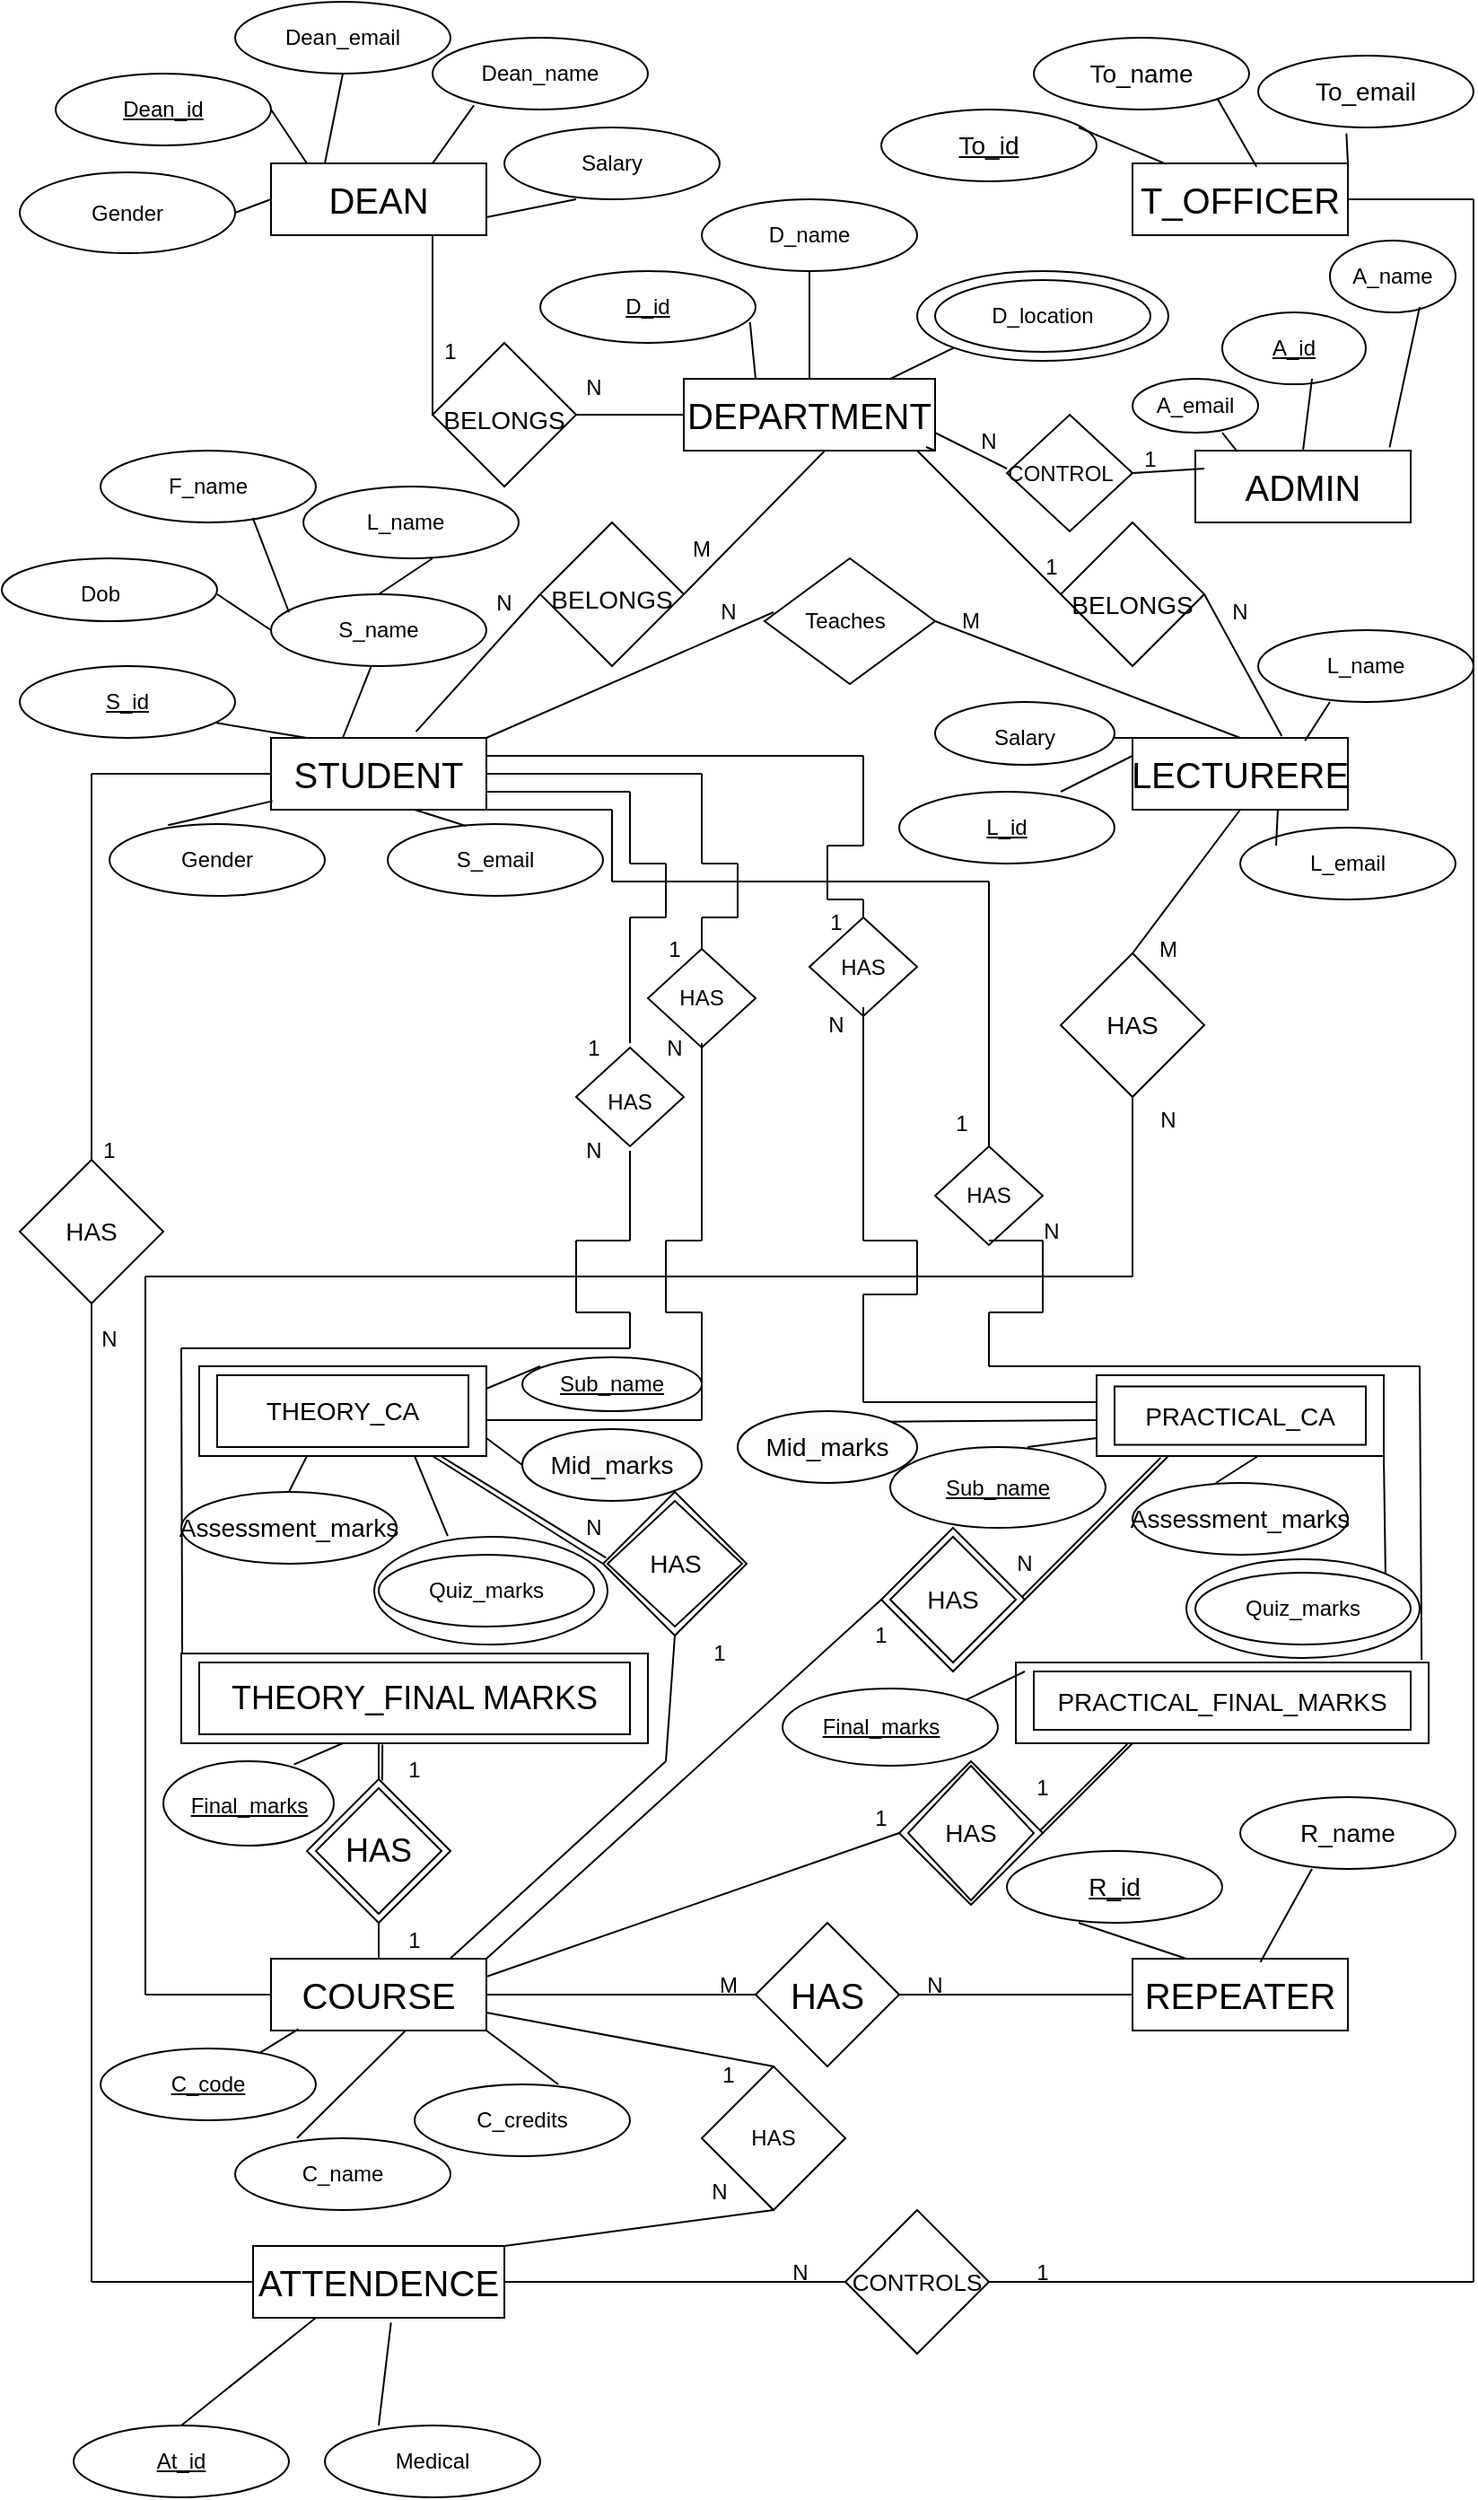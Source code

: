 <mxfile version="20.8.16" type="device"><diagram name="Page-1" id="DwfHKAmuX-VJ3YqeqKiP"><mxGraphModel dx="1036" dy="606" grid="1" gridSize="10" guides="1" tooltips="1" connect="1" arrows="1" fold="1" page="1" pageScale="1" pageWidth="850" pageHeight="1100" math="0" shadow="0"><root><mxCell id="0"/><mxCell id="1" parent="0"/><mxCell id="4EH1peJJMuc1iHdq87Wl-1" value="" style="rounded=0;whiteSpace=wrap;html=1;" parent="1" vertex="1"><mxGeometry x="160" y="160" width="120" height="40" as="geometry"/></mxCell><mxCell id="4EH1peJJMuc1iHdq87Wl-2" value="&lt;font style=&quot;font-size: 20px;&quot;&gt;DEAN&lt;/font&gt;" style="text;html=1;strokeColor=none;fillColor=none;align=center;verticalAlign=middle;whiteSpace=wrap;rounded=0;" parent="1" vertex="1"><mxGeometry x="190" y="165" width="60" height="30" as="geometry"/></mxCell><mxCell id="4EH1peJJMuc1iHdq87Wl-3" value="" style="rounded=0;whiteSpace=wrap;html=1;fontSize=20;" parent="1" vertex="1"><mxGeometry x="640" y="160" width="120" height="40" as="geometry"/></mxCell><mxCell id="4EH1peJJMuc1iHdq87Wl-4" value="T_OFFICER" style="text;html=1;strokeColor=none;fillColor=none;align=center;verticalAlign=middle;whiteSpace=wrap;rounded=0;fontSize=20;" parent="1" vertex="1"><mxGeometry x="670" y="165" width="60" height="30" as="geometry"/></mxCell><mxCell id="4EH1peJJMuc1iHdq87Wl-5" value="" style="rounded=0;whiteSpace=wrap;html=1;fontSize=20;" parent="1" vertex="1"><mxGeometry x="160" y="480" width="120" height="40" as="geometry"/></mxCell><mxCell id="4EH1peJJMuc1iHdq87Wl-6" value="STUDENT" style="text;html=1;strokeColor=none;fillColor=none;align=center;verticalAlign=middle;whiteSpace=wrap;rounded=0;fontSize=20;" parent="1" vertex="1"><mxGeometry x="190" y="485" width="60" height="30" as="geometry"/></mxCell><mxCell id="4EH1peJJMuc1iHdq87Wl-7" value="" style="rounded=0;whiteSpace=wrap;html=1;fontSize=20;" parent="1" vertex="1"><mxGeometry x="640" y="480" width="120" height="40" as="geometry"/></mxCell><mxCell id="4EH1peJJMuc1iHdq87Wl-8" value="LECTURERE" style="text;html=1;strokeColor=none;fillColor=none;align=center;verticalAlign=middle;whiteSpace=wrap;rounded=0;fontSize=20;" parent="1" vertex="1"><mxGeometry x="670" y="485" width="60" height="30" as="geometry"/></mxCell><mxCell id="4EH1peJJMuc1iHdq87Wl-9" value="" style="rounded=0;whiteSpace=wrap;html=1;fontSize=20;" parent="1" vertex="1"><mxGeometry x="675" y="320" width="120" height="40" as="geometry"/></mxCell><mxCell id="4EH1peJJMuc1iHdq87Wl-10" value="ADMIN" style="text;html=1;strokeColor=none;fillColor=none;align=center;verticalAlign=middle;whiteSpace=wrap;rounded=0;fontSize=20;" parent="1" vertex="1"><mxGeometry x="705" y="325" width="60" height="30" as="geometry"/></mxCell><mxCell id="4EH1peJJMuc1iHdq87Wl-24" value="" style="rounded=0;whiteSpace=wrap;html=1;fontSize=20;" parent="1" vertex="1"><mxGeometry x="160" y="1160" width="120" height="40" as="geometry"/></mxCell><mxCell id="4EH1peJJMuc1iHdq87Wl-25" value="" style="rounded=0;whiteSpace=wrap;html=1;fontSize=20;" parent="1" vertex="1"><mxGeometry x="640" y="1160" width="120" height="40" as="geometry"/></mxCell><mxCell id="4EH1peJJMuc1iHdq87Wl-26" value="COURSE" style="text;html=1;strokeColor=none;fillColor=none;align=center;verticalAlign=middle;whiteSpace=wrap;rounded=0;fontSize=20;" parent="1" vertex="1"><mxGeometry x="190" y="1165" width="60" height="30" as="geometry"/></mxCell><mxCell id="4EH1peJJMuc1iHdq87Wl-27" value="REPEATER" style="text;html=1;strokeColor=none;fillColor=none;align=center;verticalAlign=middle;whiteSpace=wrap;rounded=0;fontSize=20;" parent="1" vertex="1"><mxGeometry x="670" y="1165" width="60" height="30" as="geometry"/></mxCell><mxCell id="4EH1peJJMuc1iHdq87Wl-28" value="" style="rounded=0;whiteSpace=wrap;html=1;fontSize=20;" parent="1" vertex="1"><mxGeometry x="150" y="1320" width="140" height="40" as="geometry"/></mxCell><mxCell id="4EH1peJJMuc1iHdq87Wl-29" value="ATTENDENCE" style="text;html=1;strokeColor=none;fillColor=none;align=center;verticalAlign=middle;whiteSpace=wrap;rounded=0;fontSize=20;" parent="1" vertex="1"><mxGeometry x="190" y="1325" width="60" height="30" as="geometry"/></mxCell><mxCell id="4EH1peJJMuc1iHdq87Wl-31" value="" style="rounded=0;whiteSpace=wrap;html=1;fontSize=20;" parent="1" vertex="1"><mxGeometry x="390" y="280" width="140" height="40" as="geometry"/></mxCell><mxCell id="4EH1peJJMuc1iHdq87Wl-32" value="DEPARTMENT" style="text;html=1;strokeColor=none;fillColor=none;align=center;verticalAlign=middle;whiteSpace=wrap;rounded=0;fontSize=20;" parent="1" vertex="1"><mxGeometry x="430" y="285" width="60" height="30" as="geometry"/></mxCell><mxCell id="4EH1peJJMuc1iHdq87Wl-33" value="" style="rhombus;whiteSpace=wrap;html=1;fontSize=20;" parent="1" vertex="1"><mxGeometry x="310" y="360" width="80" height="80" as="geometry"/></mxCell><mxCell id="4EH1peJJMuc1iHdq87Wl-34" value="" style="endArrow=none;html=1;rounded=0;fontSize=20;exitX=0.673;exitY=-0.085;exitDx=0;exitDy=0;exitPerimeter=0;" parent="1" source="4EH1peJJMuc1iHdq87Wl-5" edge="1"><mxGeometry width="50" height="50" relative="1" as="geometry"><mxPoint x="260" y="450" as="sourcePoint"/><mxPoint x="310" y="400" as="targetPoint"/></mxGeometry></mxCell><mxCell id="4EH1peJJMuc1iHdq87Wl-35" value="" style="endArrow=none;html=1;rounded=0;fontSize=20;entryX=0.563;entryY=0.995;entryDx=0;entryDy=0;entryPerimeter=0;" parent="1" target="4EH1peJJMuc1iHdq87Wl-31" edge="1"><mxGeometry width="50" height="50" relative="1" as="geometry"><mxPoint x="390" y="400" as="sourcePoint"/><mxPoint x="440" y="350" as="targetPoint"/></mxGeometry></mxCell><mxCell id="4EH1peJJMuc1iHdq87Wl-36" value="" style="rhombus;whiteSpace=wrap;html=1;fontSize=20;" parent="1" vertex="1"><mxGeometry x="600" y="360" width="80" height="80" as="geometry"/></mxCell><mxCell id="4EH1peJJMuc1iHdq87Wl-37" value="" style="endArrow=none;html=1;rounded=0;fontSize=20;entryX=0.693;entryY=-0.025;entryDx=0;entryDy=0;entryPerimeter=0;" parent="1" target="4EH1peJJMuc1iHdq87Wl-7" edge="1"><mxGeometry width="50" height="50" relative="1" as="geometry"><mxPoint x="680" y="400" as="sourcePoint"/><mxPoint x="730" y="350" as="targetPoint"/></mxGeometry></mxCell><mxCell id="4EH1peJJMuc1iHdq87Wl-38" value="" style="endArrow=none;html=1;rounded=0;fontSize=20;" parent="1" edge="1"><mxGeometry width="50" height="50" relative="1" as="geometry"><mxPoint x="520" y="320" as="sourcePoint"/><mxPoint x="600" y="400" as="targetPoint"/></mxGeometry></mxCell><mxCell id="4EH1peJJMuc1iHdq87Wl-39" value="&lt;font style=&quot;font-size: 14px;&quot;&gt;BELONGS&lt;/font&gt;" style="text;html=1;strokeColor=none;fillColor=none;align=center;verticalAlign=middle;whiteSpace=wrap;rounded=0;fontSize=20;" parent="1" vertex="1"><mxGeometry x="320" y="385" width="60" height="30" as="geometry"/></mxCell><mxCell id="4EH1peJJMuc1iHdq87Wl-40" value="&lt;font style=&quot;font-size: 14px;&quot;&gt;BELONGS&lt;/font&gt;" style="text;html=1;strokeColor=none;fillColor=none;align=center;verticalAlign=middle;whiteSpace=wrap;rounded=0;fontSize=20;" parent="1" vertex="1"><mxGeometry x="610" y="385" width="60" height="35" as="geometry"/></mxCell><mxCell id="4EH1peJJMuc1iHdq87Wl-41" value="" style="rhombus;whiteSpace=wrap;html=1;fontSize=20;" parent="1" vertex="1"><mxGeometry x="250" y="260" width="80" height="80" as="geometry"/></mxCell><mxCell id="4EH1peJJMuc1iHdq87Wl-42" value="" style="endArrow=none;html=1;rounded=0;fontSize=20;exitX=1;exitY=0.5;exitDx=0;exitDy=0;" parent="1" source="4EH1peJJMuc1iHdq87Wl-41" edge="1"><mxGeometry width="50" height="50" relative="1" as="geometry"><mxPoint x="340" y="350" as="sourcePoint"/><mxPoint x="390" y="300" as="targetPoint"/></mxGeometry></mxCell><mxCell id="4EH1peJJMuc1iHdq87Wl-43" value="" style="endArrow=none;html=1;rounded=0;fontSize=20;exitX=0;exitY=0.5;exitDx=0;exitDy=0;entryX=0.75;entryY=1;entryDx=0;entryDy=0;" parent="1" source="4EH1peJJMuc1iHdq87Wl-41" target="4EH1peJJMuc1iHdq87Wl-1" edge="1"><mxGeometry width="50" height="50" relative="1" as="geometry"><mxPoint x="210" y="250" as="sourcePoint"/><mxPoint x="260" y="200" as="targetPoint"/></mxGeometry></mxCell><mxCell id="4EH1peJJMuc1iHdq87Wl-44" value="&lt;font style=&quot;font-size: 14px;&quot;&gt;BELONGS&lt;/font&gt;" style="text;html=1;strokeColor=none;fillColor=none;align=center;verticalAlign=middle;whiteSpace=wrap;rounded=0;fontSize=20;" parent="1" vertex="1"><mxGeometry x="260" y="285" width="60" height="30" as="geometry"/></mxCell><mxCell id="4EH1peJJMuc1iHdq87Wl-45" value="" style="rhombus;whiteSpace=wrap;html=1;fontSize=20;" parent="1" vertex="1"><mxGeometry x="430" y="1140" width="80" height="80" as="geometry"/></mxCell><mxCell id="4EH1peJJMuc1iHdq87Wl-46" value="" style="endArrow=none;html=1;rounded=0;fontSize=20;exitX=1;exitY=0.5;exitDx=0;exitDy=0;" parent="1" source="4EH1peJJMuc1iHdq87Wl-24" edge="1"><mxGeometry width="50" height="50" relative="1" as="geometry"><mxPoint x="380" y="1230" as="sourcePoint"/><mxPoint x="430" y="1180" as="targetPoint"/></mxGeometry></mxCell><mxCell id="4EH1peJJMuc1iHdq87Wl-47" value="" style="endArrow=none;html=1;rounded=0;fontSize=20;entryX=0;entryY=0.5;entryDx=0;entryDy=0;" parent="1" target="4EH1peJJMuc1iHdq87Wl-25" edge="1"><mxGeometry width="50" height="50" relative="1" as="geometry"><mxPoint x="510" y="1180" as="sourcePoint"/><mxPoint x="560" y="1130" as="targetPoint"/></mxGeometry></mxCell><mxCell id="4EH1peJJMuc1iHdq87Wl-48" value="HAS" style="text;html=1;strokeColor=none;fillColor=none;align=center;verticalAlign=middle;whiteSpace=wrap;rounded=0;fontSize=20;" parent="1" vertex="1"><mxGeometry x="440" y="1165" width="60" height="30" as="geometry"/></mxCell><mxCell id="4EH1peJJMuc1iHdq87Wl-50" value="" style="rhombus;whiteSpace=wrap;html=1;fontSize=20;" parent="1" vertex="1"><mxGeometry x="510" y="1050" width="80" height="80" as="geometry"/></mxCell><mxCell id="4EH1peJJMuc1iHdq87Wl-51" value="" style="rhombus;whiteSpace=wrap;html=1;fontSize=20;" parent="1" vertex="1"><mxGeometry x="500" y="920" width="80" height="80" as="geometry"/></mxCell><mxCell id="4EH1peJJMuc1iHdq87Wl-53" value="" style="endArrow=none;html=1;rounded=0;fontSize=20;exitX=0.5;exitY=0;exitDx=0;exitDy=0;" parent="1" source="4EH1peJJMuc1iHdq87Wl-24" edge="1"><mxGeometry width="50" height="50" relative="1" as="geometry"><mxPoint x="170" y="1190" as="sourcePoint"/><mxPoint x="220" y="1140" as="targetPoint"/></mxGeometry></mxCell><mxCell id="4EH1peJJMuc1iHdq87Wl-54" value="" style="endArrow=none;html=1;rounded=0;fontSize=20;entryX=0.5;entryY=1;entryDx=0;entryDy=0;" parent="1" edge="1"><mxGeometry width="50" height="50" relative="1" as="geometry"><mxPoint x="220" y="1060" as="sourcePoint"/><mxPoint x="220" y="1040" as="targetPoint"/></mxGeometry></mxCell><mxCell id="4EH1peJJMuc1iHdq87Wl-55" value="" style="endArrow=none;html=1;rounded=0;fontSize=20;exitX=1;exitY=0.25;exitDx=0;exitDy=0;" parent="1" source="4EH1peJJMuc1iHdq87Wl-24" edge="1"><mxGeometry width="50" height="50" relative="1" as="geometry"><mxPoint x="460" y="1140" as="sourcePoint"/><mxPoint x="510" y="1090" as="targetPoint"/></mxGeometry></mxCell><mxCell id="4EH1peJJMuc1iHdq87Wl-56" value="" style="endArrow=none;html=1;rounded=0;fontSize=20;" parent="1" edge="1"><mxGeometry width="50" height="50" relative="1" as="geometry"><mxPoint x="590" y="1090" as="sourcePoint"/><mxPoint x="640" y="1040" as="targetPoint"/></mxGeometry></mxCell><mxCell id="4EH1peJJMuc1iHdq87Wl-57" value="" style="endArrow=none;html=1;rounded=0;fontSize=20;exitX=1;exitY=0;exitDx=0;exitDy=0;" parent="1" source="4EH1peJJMuc1iHdq87Wl-24" edge="1"><mxGeometry width="50" height="50" relative="1" as="geometry"><mxPoint x="450" y="1010" as="sourcePoint"/><mxPoint x="500" y="960" as="targetPoint"/></mxGeometry></mxCell><mxCell id="4EH1peJJMuc1iHdq87Wl-58" value="" style="endArrow=none;html=1;rounded=0;fontSize=20;entryX=0.25;entryY=1;entryDx=0;entryDy=0;" parent="1" edge="1"><mxGeometry width="50" height="50" relative="1" as="geometry"><mxPoint x="580" y="960" as="sourcePoint"/><mxPoint x="660" y="880" as="targetPoint"/></mxGeometry></mxCell><mxCell id="4EH1peJJMuc1iHdq87Wl-60" value="" style="endArrow=none;html=1;rounded=0;fontSize=20;exitX=0.833;exitY=-0.005;exitDx=0;exitDy=0;exitPerimeter=0;" parent="1" source="4EH1peJJMuc1iHdq87Wl-24" edge="1"><mxGeometry width="50" height="50" relative="1" as="geometry"><mxPoint x="330" y="1100" as="sourcePoint"/><mxPoint x="380" y="1050" as="targetPoint"/></mxGeometry></mxCell><mxCell id="4EH1peJJMuc1iHdq87Wl-61" value="" style="endArrow=none;html=1;rounded=0;fontSize=20;exitX=0;exitY=0.5;exitDx=0;exitDy=0;" parent="1" edge="1"><mxGeometry width="50" height="50" relative="1" as="geometry"><mxPoint x="345" y="940" as="sourcePoint"/><mxPoint x="250" y="880" as="targetPoint"/></mxGeometry></mxCell><mxCell id="4EH1peJJMuc1iHdq87Wl-62" value="" style="endArrow=none;html=1;rounded=0;fontSize=20;entryX=0.5;entryY=1;entryDx=0;entryDy=0;" parent="1" edge="1"><mxGeometry width="50" height="50" relative="1" as="geometry"><mxPoint x="380" y="1050" as="sourcePoint"/><mxPoint x="385" y="980" as="targetPoint"/></mxGeometry></mxCell><mxCell id="4EH1peJJMuc1iHdq87Wl-67" value="" style="rhombus;whiteSpace=wrap;html=1;fontSize=14;" parent="1" vertex="1"><mxGeometry x="20" y="715" width="80" height="80" as="geometry"/></mxCell><mxCell id="4EH1peJJMuc1iHdq87Wl-68" value="" style="rhombus;whiteSpace=wrap;html=1;fontSize=14;" parent="1" vertex="1"><mxGeometry x="600" y="600" width="80" height="80" as="geometry"/></mxCell><mxCell id="4EH1peJJMuc1iHdq87Wl-69" value="" style="endArrow=none;html=1;rounded=0;fontSize=14;" parent="1" edge="1"><mxGeometry width="50" height="50" relative="1" as="geometry"><mxPoint x="60" y="500" as="sourcePoint"/><mxPoint x="160" y="500" as="targetPoint"/></mxGeometry></mxCell><mxCell id="4EH1peJJMuc1iHdq87Wl-70" value="" style="endArrow=none;html=1;rounded=0;fontSize=14;exitX=0.5;exitY=0;exitDx=0;exitDy=0;" parent="1" source="4EH1peJJMuc1iHdq87Wl-67" edge="1"><mxGeometry width="50" height="50" relative="1" as="geometry"><mxPoint x="60" y="710" as="sourcePoint"/><mxPoint x="60" y="500" as="targetPoint"/></mxGeometry></mxCell><mxCell id="4EH1peJJMuc1iHdq87Wl-72" value="" style="endArrow=none;html=1;rounded=0;fontSize=14;" parent="1" edge="1"><mxGeometry width="50" height="50" relative="1" as="geometry"><mxPoint x="60" y="1340" as="sourcePoint"/><mxPoint x="150" y="1340" as="targetPoint"/></mxGeometry></mxCell><mxCell id="4EH1peJJMuc1iHdq87Wl-73" value="" style="endArrow=none;html=1;rounded=0;fontSize=14;" parent="1" target="4EH1peJJMuc1iHdq87Wl-67" edge="1"><mxGeometry width="50" height="50" relative="1" as="geometry"><mxPoint x="60" y="1340" as="sourcePoint"/><mxPoint x="110" y="1290" as="targetPoint"/></mxGeometry></mxCell><mxCell id="4EH1peJJMuc1iHdq87Wl-74" value="" style="endArrow=none;html=1;rounded=0;fontSize=14;entryX=0.5;entryY=1;entryDx=0;entryDy=0;" parent="1" target="4EH1peJJMuc1iHdq87Wl-7" edge="1"><mxGeometry width="50" height="50" relative="1" as="geometry"><mxPoint x="640" y="600" as="sourcePoint"/><mxPoint x="690" y="550" as="targetPoint"/></mxGeometry></mxCell><mxCell id="4EH1peJJMuc1iHdq87Wl-75" value="" style="endArrow=none;html=1;rounded=0;fontSize=14;" parent="1" edge="1"><mxGeometry width="50" height="50" relative="1" as="geometry"><mxPoint x="640" y="780" as="sourcePoint"/><mxPoint x="640" y="680" as="targetPoint"/></mxGeometry></mxCell><mxCell id="4EH1peJJMuc1iHdq87Wl-76" value="" style="endArrow=none;html=1;rounded=0;fontSize=14;" parent="1" edge="1"><mxGeometry width="50" height="50" relative="1" as="geometry"><mxPoint x="90" y="780" as="sourcePoint"/><mxPoint x="640" y="780" as="targetPoint"/></mxGeometry></mxCell><mxCell id="4EH1peJJMuc1iHdq87Wl-77" value="" style="endArrow=none;html=1;rounded=0;fontSize=14;" parent="1" edge="1"><mxGeometry width="50" height="50" relative="1" as="geometry"><mxPoint x="90" y="1180" as="sourcePoint"/><mxPoint x="90" y="780" as="targetPoint"/></mxGeometry></mxCell><mxCell id="4EH1peJJMuc1iHdq87Wl-78" value="" style="endArrow=none;html=1;rounded=0;fontSize=14;entryX=0;entryY=0.5;entryDx=0;entryDy=0;" parent="1" target="4EH1peJJMuc1iHdq87Wl-24" edge="1"><mxGeometry width="50" height="50" relative="1" as="geometry"><mxPoint x="90" y="1180" as="sourcePoint"/><mxPoint x="140" y="1130" as="targetPoint"/></mxGeometry></mxCell><mxCell id="4EH1peJJMuc1iHdq87Wl-79" value="HAS" style="text;html=1;strokeColor=none;fillColor=none;align=center;verticalAlign=middle;whiteSpace=wrap;rounded=0;fontSize=14;" parent="1" vertex="1"><mxGeometry x="30" y="740" width="60" height="30" as="geometry"/></mxCell><mxCell id="4EH1peJJMuc1iHdq87Wl-80" value="HAS" style="text;html=1;strokeColor=none;fillColor=none;align=center;verticalAlign=middle;whiteSpace=wrap;rounded=0;fontSize=14;" parent="1" vertex="1"><mxGeometry x="610" y="625" width="60" height="30" as="geometry"/></mxCell><mxCell id="4EH1peJJMuc1iHdq87Wl-81" value="" style="rhombus;whiteSpace=wrap;html=1;fontSize=14;" parent="1" vertex="1"><mxGeometry x="480" y="1300" width="80" height="80" as="geometry"/></mxCell><mxCell id="4EH1peJJMuc1iHdq87Wl-82" value="" style="endArrow=none;html=1;rounded=0;fontSize=14;exitX=1;exitY=0.5;exitDx=0;exitDy=0;" parent="1" source="4EH1peJJMuc1iHdq87Wl-28" edge="1"><mxGeometry width="50" height="50" relative="1" as="geometry"><mxPoint x="430" y="1390" as="sourcePoint"/><mxPoint x="480" y="1340" as="targetPoint"/></mxGeometry></mxCell><mxCell id="4EH1peJJMuc1iHdq87Wl-83" value="" style="endArrow=none;html=1;rounded=0;fontSize=14;" parent="1" edge="1"><mxGeometry width="50" height="50" relative="1" as="geometry"><mxPoint x="560" y="1340" as="sourcePoint"/><mxPoint x="830" y="1340" as="targetPoint"/></mxGeometry></mxCell><mxCell id="4EH1peJJMuc1iHdq87Wl-84" value="" style="endArrow=none;html=1;rounded=0;fontSize=14;" parent="1" edge="1"><mxGeometry width="50" height="50" relative="1" as="geometry"><mxPoint x="830" y="1340" as="sourcePoint"/><mxPoint x="830" y="180" as="targetPoint"/></mxGeometry></mxCell><mxCell id="4EH1peJJMuc1iHdq87Wl-85" value="" style="endArrow=none;html=1;rounded=0;fontSize=14;exitX=1;exitY=0.5;exitDx=0;exitDy=0;" parent="1" source="4EH1peJJMuc1iHdq87Wl-3" edge="1"><mxGeometry width="50" height="50" relative="1" as="geometry"><mxPoint x="780" y="230" as="sourcePoint"/><mxPoint x="830" y="180" as="targetPoint"/></mxGeometry></mxCell><mxCell id="4EH1peJJMuc1iHdq87Wl-86" value="&lt;font style=&quot;font-size: 13px;&quot;&gt;CONTROLS&lt;/font&gt;" style="text;html=1;strokeColor=none;fillColor=none;align=center;verticalAlign=middle;whiteSpace=wrap;rounded=0;fontSize=14;" parent="1" vertex="1"><mxGeometry x="490" y="1325" width="60" height="30" as="geometry"/></mxCell><mxCell id="u407sv2ryR1t-jn6sZcB-1" value="Dean_email" style="ellipse;whiteSpace=wrap;html=1;" parent="1" vertex="1"><mxGeometry x="140" y="70" width="120" height="40" as="geometry"/></mxCell><mxCell id="u407sv2ryR1t-jn6sZcB-2" value="&lt;u&gt;Dean_id&lt;/u&gt;" style="ellipse;whiteSpace=wrap;html=1;" parent="1" vertex="1"><mxGeometry x="40" y="110" width="120" height="40" as="geometry"/></mxCell><mxCell id="u407sv2ryR1t-jn6sZcB-3" value="Dean_name" style="ellipse;whiteSpace=wrap;html=1;" parent="1" vertex="1"><mxGeometry x="250" y="90" width="120" height="40" as="geometry"/></mxCell><mxCell id="u407sv2ryR1t-jn6sZcB-17" value="" style="endArrow=none;html=1;rounded=0;entryX=1;entryY=0.5;entryDx=0;entryDy=0;" parent="1" target="u407sv2ryR1t-jn6sZcB-2" edge="1"><mxGeometry width="50" height="50" relative="1" as="geometry"><mxPoint x="170" y="160" as="sourcePoint"/><mxPoint x="220" y="110" as="targetPoint"/><Array as="points"><mxPoint x="180" y="160"/></Array></mxGeometry></mxCell><mxCell id="u407sv2ryR1t-jn6sZcB-18" value="" style="endArrow=none;html=1;rounded=0;entryX=0.5;entryY=1;entryDx=0;entryDy=0;" parent="1" target="u407sv2ryR1t-jn6sZcB-1" edge="1"><mxGeometry width="50" height="50" relative="1" as="geometry"><mxPoint x="190" y="160" as="sourcePoint"/><mxPoint x="240" y="110" as="targetPoint"/></mxGeometry></mxCell><mxCell id="u407sv2ryR1t-jn6sZcB-20" value="" style="endArrow=none;html=1;rounded=0;entryX=0.192;entryY=0.942;entryDx=0;entryDy=0;entryPerimeter=0;" parent="1" target="u407sv2ryR1t-jn6sZcB-3" edge="1"><mxGeometry width="50" height="50" relative="1" as="geometry"><mxPoint x="250" y="160" as="sourcePoint"/><mxPoint x="300" y="110" as="targetPoint"/></mxGeometry></mxCell><mxCell id="u407sv2ryR1t-jn6sZcB-21" value="&lt;u&gt;D_id&lt;/u&gt;" style="ellipse;whiteSpace=wrap;html=1;" parent="1" vertex="1"><mxGeometry x="310" y="220" width="120" height="40" as="geometry"/></mxCell><mxCell id="u407sv2ryR1t-jn6sZcB-22" value="D_name" style="ellipse;whiteSpace=wrap;html=1;" parent="1" vertex="1"><mxGeometry x="400" y="180" width="120" height="40" as="geometry"/></mxCell><mxCell id="u407sv2ryR1t-jn6sZcB-25" value="" style="endArrow=none;html=1;rounded=0;entryX=0.974;entryY=0.71;entryDx=0;entryDy=0;entryPerimeter=0;" parent="1" target="u407sv2ryR1t-jn6sZcB-21" edge="1"><mxGeometry width="50" height="50" relative="1" as="geometry"><mxPoint x="430" y="280" as="sourcePoint"/><mxPoint x="480" y="230" as="targetPoint"/></mxGeometry></mxCell><mxCell id="u407sv2ryR1t-jn6sZcB-26" value="" style="endArrow=none;html=1;rounded=0;entryX=0.5;entryY=1;entryDx=0;entryDy=0;" parent="1" target="u407sv2ryR1t-jn6sZcB-22" edge="1"><mxGeometry width="50" height="50" relative="1" as="geometry"><mxPoint x="460" y="280" as="sourcePoint"/><mxPoint x="510" y="230" as="targetPoint"/></mxGeometry></mxCell><mxCell id="u407sv2ryR1t-jn6sZcB-28" value="S_email" style="ellipse;whiteSpace=wrap;html=1;" parent="1" vertex="1"><mxGeometry x="225" y="528" width="120" height="40" as="geometry"/></mxCell><mxCell id="u407sv2ryR1t-jn6sZcB-30" value="S_name" style="ellipse;whiteSpace=wrap;html=1;" parent="1" vertex="1"><mxGeometry x="160" y="400" width="120" height="40" as="geometry"/></mxCell><mxCell id="u407sv2ryR1t-jn6sZcB-31" value="&lt;u&gt;S_id&lt;/u&gt;" style="ellipse;whiteSpace=wrap;html=1;" parent="1" vertex="1"><mxGeometry x="20" y="440" width="120" height="40" as="geometry"/></mxCell><mxCell id="u407sv2ryR1t-jn6sZcB-32" value="" style="endArrow=none;html=1;rounded=0;entryX=0.913;entryY=0.792;entryDx=0;entryDy=0;entryPerimeter=0;" parent="1" target="u407sv2ryR1t-jn6sZcB-31" edge="1"><mxGeometry width="50" height="50" relative="1" as="geometry"><mxPoint x="180" y="480" as="sourcePoint"/><mxPoint x="230" y="430" as="targetPoint"/></mxGeometry></mxCell><mxCell id="u407sv2ryR1t-jn6sZcB-33" value="" style="endArrow=none;html=1;rounded=0;entryX=0.465;entryY=1.004;entryDx=0;entryDy=0;entryPerimeter=0;" parent="1" target="u407sv2ryR1t-jn6sZcB-30" edge="1"><mxGeometry width="50" height="50" relative="1" as="geometry"><mxPoint x="200" y="480" as="sourcePoint"/><mxPoint x="250" y="430" as="targetPoint"/></mxGeometry></mxCell><mxCell id="u407sv2ryR1t-jn6sZcB-35" value="" style="endArrow=none;html=1;rounded=0;entryX=0.364;entryY=0.026;entryDx=0;entryDy=0;entryPerimeter=0;" parent="1" target="u407sv2ryR1t-jn6sZcB-28" edge="1"><mxGeometry width="50" height="50" relative="1" as="geometry"><mxPoint x="240" y="520" as="sourcePoint"/><mxPoint x="290" y="470" as="targetPoint"/></mxGeometry></mxCell><mxCell id="u407sv2ryR1t-jn6sZcB-37" value="L_email" style="ellipse;whiteSpace=wrap;html=1;" parent="1" vertex="1"><mxGeometry x="700" y="530" width="120" height="40" as="geometry"/></mxCell><mxCell id="u407sv2ryR1t-jn6sZcB-38" value="L_name" style="ellipse;whiteSpace=wrap;html=1;" parent="1" vertex="1"><mxGeometry x="710" y="420" width="120" height="40" as="geometry"/></mxCell><mxCell id="u407sv2ryR1t-jn6sZcB-39" value="&lt;u&gt;L_id&lt;/u&gt;" style="ellipse;whiteSpace=wrap;html=1;" parent="1" vertex="1"><mxGeometry x="510" y="510" width="120" height="40" as="geometry"/></mxCell><mxCell id="u407sv2ryR1t-jn6sZcB-40" value="" style="endArrow=none;html=1;rounded=0;entryX=0;entryY=0.25;entryDx=0;entryDy=0;exitX=0.75;exitY=0;exitDx=0;exitDy=0;exitPerimeter=0;" parent="1" target="4EH1peJJMuc1iHdq87Wl-7" edge="1" source="u407sv2ryR1t-jn6sZcB-39"><mxGeometry width="50" height="50" relative="1" as="geometry"><mxPoint x="590" y="490" as="sourcePoint"/><mxPoint x="640" y="440" as="targetPoint"/></mxGeometry></mxCell><mxCell id="u407sv2ryR1t-jn6sZcB-41" value="" style="endArrow=none;html=1;rounded=0;entryX=0.801;entryY=0.039;entryDx=0;entryDy=0;entryPerimeter=0;" parent="1" target="4EH1peJJMuc1iHdq87Wl-7" edge="1"><mxGeometry width="50" height="50" relative="1" as="geometry"><mxPoint x="750" y="460" as="sourcePoint"/><mxPoint x="800" y="410" as="targetPoint"/></mxGeometry></mxCell><mxCell id="u407sv2ryR1t-jn6sZcB-42" value="" style="endArrow=none;html=1;rounded=0;entryX=0.675;entryY=0.987;entryDx=0;entryDy=0;entryPerimeter=0;" parent="1" target="4EH1peJJMuc1iHdq87Wl-7" edge="1"><mxGeometry width="50" height="50" relative="1" as="geometry"><mxPoint x="720" y="540" as="sourcePoint"/><mxPoint x="770" y="490" as="targetPoint"/></mxGeometry></mxCell><mxCell id="u407sv2ryR1t-jn6sZcB-43" value="C_credits" style="ellipse;whiteSpace=wrap;html=1;" parent="1" vertex="1"><mxGeometry x="240" y="1230" width="120" height="40" as="geometry"/></mxCell><mxCell id="u407sv2ryR1t-jn6sZcB-45" value="C_name" style="ellipse;whiteSpace=wrap;html=1;" parent="1" vertex="1"><mxGeometry x="140" y="1260" width="120" height="40" as="geometry"/></mxCell><mxCell id="u407sv2ryR1t-jn6sZcB-47" value="" style="endArrow=none;html=1;rounded=0;entryX=0.127;entryY=0.979;entryDx=0;entryDy=0;entryPerimeter=0;startArrow=none;" parent="1" target="4EH1peJJMuc1iHdq87Wl-24" edge="1" source="u407sv2ryR1t-jn6sZcB-44"><mxGeometry width="50" height="50" relative="1" as="geometry"><mxPoint x="140" y="1230" as="sourcePoint"/><mxPoint x="190" y="1180" as="targetPoint"/></mxGeometry></mxCell><mxCell id="u407sv2ryR1t-jn6sZcB-48" value="" style="endArrow=none;html=1;rounded=0;entryX=0.623;entryY=1.007;entryDx=0;entryDy=0;entryPerimeter=0;exitX=0.287;exitY=0;exitDx=0;exitDy=0;exitPerimeter=0;" parent="1" source="u407sv2ryR1t-jn6sZcB-45" target="4EH1peJJMuc1iHdq87Wl-24" edge="1"><mxGeometry width="50" height="50" relative="1" as="geometry"><mxPoint x="220" y="1240" as="sourcePoint"/><mxPoint x="270" y="1190" as="targetPoint"/></mxGeometry></mxCell><mxCell id="u407sv2ryR1t-jn6sZcB-49" value="" style="endArrow=none;html=1;rounded=0;entryX=1;entryY=1;entryDx=0;entryDy=0;exitX=0.667;exitY=0;exitDx=0;exitDy=0;exitPerimeter=0;" parent="1" target="4EH1peJJMuc1iHdq87Wl-24" edge="1" source="u407sv2ryR1t-jn6sZcB-43"><mxGeometry width="50" height="50" relative="1" as="geometry"><mxPoint x="360" y="1230" as="sourcePoint"/><mxPoint x="410" y="1180" as="targetPoint"/></mxGeometry></mxCell><mxCell id="u407sv2ryR1t-jn6sZcB-51" value="Medical" style="ellipse;whiteSpace=wrap;html=1;" parent="1" vertex="1"><mxGeometry x="190" y="1420" width="120" height="40" as="geometry"/></mxCell><mxCell id="u407sv2ryR1t-jn6sZcB-52" value="&lt;u&gt;At_id&lt;/u&gt;" style="ellipse;whiteSpace=wrap;html=1;" parent="1" vertex="1"><mxGeometry x="50" y="1420" width="120" height="40" as="geometry"/></mxCell><mxCell id="u407sv2ryR1t-jn6sZcB-56" value="" style="endArrow=none;html=1;rounded=0;entryX=0.25;entryY=1;entryDx=0;entryDy=0;" parent="1" target="4EH1peJJMuc1iHdq87Wl-28" edge="1"><mxGeometry width="50" height="50" relative="1" as="geometry"><mxPoint x="110" y="1420" as="sourcePoint"/><mxPoint x="160" y="1370" as="targetPoint"/></mxGeometry></mxCell><mxCell id="u407sv2ryR1t-jn6sZcB-57" value="" style="endArrow=none;html=1;rounded=0;entryX=0.549;entryY=1.066;entryDx=0;entryDy=0;entryPerimeter=0;" parent="1" target="4EH1peJJMuc1iHdq87Wl-28" edge="1"><mxGeometry width="50" height="50" relative="1" as="geometry"><mxPoint x="220" y="1420" as="sourcePoint"/><mxPoint x="270" y="1370" as="targetPoint"/></mxGeometry></mxCell><mxCell id="u407sv2ryR1t-jn6sZcB-60" value="" style="ellipse;whiteSpace=wrap;html=1;" parent="1" vertex="1"><mxGeometry x="520" y="220" width="140" height="50" as="geometry"/></mxCell><mxCell id="u407sv2ryR1t-jn6sZcB-61" value="D_location" style="ellipse;whiteSpace=wrap;html=1;" parent="1" vertex="1"><mxGeometry x="530" y="225" width="120" height="40" as="geometry"/></mxCell><mxCell id="u407sv2ryR1t-jn6sZcB-62" value="" style="endArrow=none;html=1;rounded=0;exitX=0.821;exitY=0.002;exitDx=0;exitDy=0;exitPerimeter=0;entryX=0;entryY=1;entryDx=0;entryDy=0;" parent="1" source="4EH1peJJMuc1iHdq87Wl-31" target="u407sv2ryR1t-jn6sZcB-60" edge="1"><mxGeometry width="50" height="50" relative="1" as="geometry"><mxPoint x="510" y="320" as="sourcePoint"/><mxPoint x="560" y="270" as="targetPoint"/></mxGeometry></mxCell><mxCell id="u407sv2ryR1t-jn6sZcB-66" value="Gender" style="ellipse;whiteSpace=wrap;html=1;" parent="1" vertex="1"><mxGeometry x="70" y="528" width="120" height="40" as="geometry"/></mxCell><mxCell id="u407sv2ryR1t-jn6sZcB-67" value="" style="endArrow=none;html=1;rounded=0;entryX=0.007;entryY=0.88;entryDx=0;entryDy=0;entryPerimeter=0;exitX=0.272;exitY=0.015;exitDx=0;exitDy=0;exitPerimeter=0;" parent="1" target="4EH1peJJMuc1iHdq87Wl-5" edge="1" source="u407sv2ryR1t-jn6sZcB-66"><mxGeometry width="50" height="50" relative="1" as="geometry"><mxPoint x="110" y="540" as="sourcePoint"/><mxPoint x="160" y="490" as="targetPoint"/></mxGeometry></mxCell><mxCell id="u407sv2ryR1t-jn6sZcB-78" value="" style="endArrow=none;html=1;rounded=0;" parent="1" edge="1"><mxGeometry width="50" height="50" relative="1" as="geometry"><mxPoint x="280" y="500" as="sourcePoint"/><mxPoint x="400" y="500" as="targetPoint"/></mxGeometry></mxCell><mxCell id="u407sv2ryR1t-jn6sZcB-80" value="" style="endArrow=none;html=1;fontFamily=Helvetica;fontSize=11;fontColor=default;align=center;strokeColor=default;" parent="1" edge="1"><mxGeometry width="50" height="50" relative="1" as="geometry"><mxPoint x="400" y="760" as="sourcePoint"/><mxPoint x="380" y="760" as="targetPoint"/></mxGeometry></mxCell><mxCell id="u407sv2ryR1t-jn6sZcB-81" value="" style="endArrow=none;html=1;rounded=0;" parent="1" edge="1"><mxGeometry width="50" height="50" relative="1" as="geometry"><mxPoint x="380" y="760" as="sourcePoint"/><mxPoint x="380" y="800" as="targetPoint"/></mxGeometry></mxCell><mxCell id="u407sv2ryR1t-jn6sZcB-82" value="" style="endArrow=none;html=1;rounded=0;" parent="1" edge="1"><mxGeometry width="50" height="50" relative="1" as="geometry"><mxPoint x="380" y="800" as="sourcePoint"/><mxPoint x="400" y="800" as="targetPoint"/></mxGeometry></mxCell><mxCell id="u407sv2ryR1t-jn6sZcB-83" value="" style="endArrow=none;html=1;fontFamily=Helvetica;fontSize=11;fontColor=default;align=center;strokeColor=default;" parent="1" edge="1"><mxGeometry width="50" height="50" relative="1" as="geometry"><mxPoint x="400" y="800" as="sourcePoint"/><mxPoint x="400" y="860" as="targetPoint"/></mxGeometry></mxCell><mxCell id="u407sv2ryR1t-jn6sZcB-84" value="" style="endArrow=none;html=1;rounded=0;entryX=1;entryY=0.5;entryDx=0;entryDy=0;" parent="1" edge="1"><mxGeometry width="50" height="50" relative="1" as="geometry"><mxPoint x="400" y="860" as="sourcePoint"/><mxPoint x="280" y="860" as="targetPoint"/></mxGeometry></mxCell><mxCell id="u407sv2ryR1t-jn6sZcB-85" value="" style="endArrow=none;html=1;rounded=0;" parent="1" edge="1"><mxGeometry width="50" height="50" relative="1" as="geometry"><mxPoint x="280" y="490" as="sourcePoint"/><mxPoint x="490" y="490" as="targetPoint"/></mxGeometry></mxCell><mxCell id="u407sv2ryR1t-jn6sZcB-87" value="" style="endArrow=none;html=1;rounded=0;" parent="1" edge="1"><mxGeometry width="50" height="50" relative="1" as="geometry"><mxPoint x="490" y="760" as="sourcePoint"/><mxPoint x="520" y="760" as="targetPoint"/></mxGeometry></mxCell><mxCell id="u407sv2ryR1t-jn6sZcB-88" value="" style="endArrow=none;html=1;rounded=0;" parent="1" edge="1"><mxGeometry width="50" height="50" relative="1" as="geometry"><mxPoint x="520" y="760" as="sourcePoint"/><mxPoint x="520" y="790" as="targetPoint"/></mxGeometry></mxCell><mxCell id="u407sv2ryR1t-jn6sZcB-89" value="" style="endArrow=none;html=1;rounded=0;" parent="1" edge="1"><mxGeometry width="50" height="50" relative="1" as="geometry"><mxPoint x="520" y="790" as="sourcePoint"/><mxPoint x="490" y="790" as="targetPoint"/></mxGeometry></mxCell><mxCell id="u407sv2ryR1t-jn6sZcB-91" value="" style="endArrow=none;html=1;rounded=0;" parent="1" edge="1"><mxGeometry width="50" height="50" relative="1" as="geometry"><mxPoint x="490" y="790" as="sourcePoint"/><mxPoint x="490" y="850" as="targetPoint"/></mxGeometry></mxCell><mxCell id="u407sv2ryR1t-jn6sZcB-92" value="" style="endArrow=none;html=1;rounded=0;entryX=0;entryY=0.25;entryDx=0;entryDy=0;" parent="1" edge="1"><mxGeometry width="50" height="50" relative="1" as="geometry"><mxPoint x="490" y="850" as="sourcePoint"/><mxPoint x="620" y="850" as="targetPoint"/></mxGeometry></mxCell><mxCell id="u407sv2ryR1t-jn6sZcB-93" value="" style="endArrow=none;html=1;rounded=0;" parent="1" edge="1"><mxGeometry width="50" height="50" relative="1" as="geometry"><mxPoint x="280" y="510" as="sourcePoint"/><mxPoint x="360" y="510" as="targetPoint"/></mxGeometry></mxCell><mxCell id="u407sv2ryR1t-jn6sZcB-96" value="" style="endArrow=none;html=1;fontFamily=Helvetica;fontSize=11;fontColor=default;align=center;strokeColor=default;" parent="1" edge="1"><mxGeometry width="50" height="50" relative="1" as="geometry"><mxPoint x="360" y="760" as="sourcePoint"/><mxPoint x="330" y="760" as="targetPoint"/></mxGeometry></mxCell><mxCell id="u407sv2ryR1t-jn6sZcB-97" value="" style="endArrow=none;html=1;rounded=0;" parent="1" edge="1"><mxGeometry width="50" height="50" relative="1" as="geometry"><mxPoint x="330" y="760" as="sourcePoint"/><mxPoint x="330" y="800" as="targetPoint"/></mxGeometry></mxCell><mxCell id="u407sv2ryR1t-jn6sZcB-98" value="" style="endArrow=none;html=1;rounded=0;" parent="1" edge="1"><mxGeometry width="50" height="50" relative="1" as="geometry"><mxPoint x="330" y="800" as="sourcePoint"/><mxPoint x="360" y="800" as="targetPoint"/></mxGeometry></mxCell><mxCell id="u407sv2ryR1t-jn6sZcB-99" value="" style="endArrow=none;html=1;rounded=0;" parent="1" edge="1"><mxGeometry width="50" height="50" relative="1" as="geometry"><mxPoint x="360" y="800" as="sourcePoint"/><mxPoint x="360" y="820" as="targetPoint"/></mxGeometry></mxCell><mxCell id="u407sv2ryR1t-jn6sZcB-100" value="" style="endArrow=none;html=1;rounded=0;" parent="1" edge="1"><mxGeometry width="50" height="50" relative="1" as="geometry"><mxPoint x="360" y="820" as="sourcePoint"/><mxPoint x="110" y="820" as="targetPoint"/></mxGeometry></mxCell><mxCell id="u407sv2ryR1t-jn6sZcB-101" value="" style="endArrow=none;html=1;rounded=0;exitX=0.044;exitY=-0.043;exitDx=0;exitDy=0;exitPerimeter=0;" parent="1" edge="1"><mxGeometry width="50" height="50" relative="1" as="geometry"><mxPoint x="110.56" y="998.28" as="sourcePoint"/><mxPoint x="110" y="820" as="targetPoint"/></mxGeometry></mxCell><mxCell id="u407sv2ryR1t-jn6sZcB-102" value="" style="endArrow=none;html=1;fontFamily=Helvetica;fontSize=11;fontColor=default;align=center;strokeColor=default;" parent="1" edge="1"><mxGeometry width="50" height="50" relative="1" as="geometry"><mxPoint x="280" y="520" as="sourcePoint"/><mxPoint x="350" y="520" as="targetPoint"/></mxGeometry></mxCell><mxCell id="u407sv2ryR1t-jn6sZcB-103" value="" style="endArrow=none;html=1;rounded=0;" parent="1" edge="1"><mxGeometry width="50" height="50" relative="1" as="geometry"><mxPoint x="350" y="520" as="sourcePoint"/><mxPoint x="350" y="560" as="targetPoint"/></mxGeometry></mxCell><mxCell id="u407sv2ryR1t-jn6sZcB-105" value="" style="endArrow=none;html=1;rounded=0;" parent="1" edge="1"><mxGeometry width="50" height="50" relative="1" as="geometry"><mxPoint x="350" y="560" as="sourcePoint"/><mxPoint x="510" y="560" as="targetPoint"/></mxGeometry></mxCell><mxCell id="u407sv2ryR1t-jn6sZcB-109" value="" style="endArrow=none;html=1;fontFamily=Helvetica;fontSize=11;fontColor=default;align=center;strokeColor=default;" parent="1" edge="1"><mxGeometry width="50" height="50" relative="1" as="geometry"><mxPoint x="560" y="760" as="sourcePoint"/><mxPoint x="590" y="760" as="targetPoint"/></mxGeometry></mxCell><mxCell id="u407sv2ryR1t-jn6sZcB-110" value="" style="endArrow=none;html=1;rounded=0;" parent="1" edge="1"><mxGeometry width="50" height="50" relative="1" as="geometry"><mxPoint x="590" y="760" as="sourcePoint"/><mxPoint x="590" y="800" as="targetPoint"/></mxGeometry></mxCell><mxCell id="u407sv2ryR1t-jn6sZcB-111" value="" style="endArrow=none;html=1;rounded=0;" parent="1" edge="1"><mxGeometry width="50" height="50" relative="1" as="geometry"><mxPoint x="590" y="800" as="sourcePoint"/><mxPoint x="560" y="800" as="targetPoint"/></mxGeometry></mxCell><mxCell id="u407sv2ryR1t-jn6sZcB-112" value="" style="endArrow=none;html=1;rounded=0;" parent="1" edge="1"><mxGeometry width="50" height="50" relative="1" as="geometry"><mxPoint x="560" y="800" as="sourcePoint"/><mxPoint x="560" y="830" as="targetPoint"/></mxGeometry></mxCell><mxCell id="u407sv2ryR1t-jn6sZcB-123" value="" style="rounded=0;whiteSpace=wrap;html=1;" parent="1" vertex="1"><mxGeometry x="110" y="990" width="260" height="50" as="geometry"/></mxCell><mxCell id="u407sv2ryR1t-jn6sZcB-124" value="&lt;font style=&quot;font-size: 18px;&quot;&gt;THEORY_FINAL MARKS&lt;/font&gt;" style="rounded=0;whiteSpace=wrap;html=1;" parent="1" vertex="1"><mxGeometry x="120" y="995" width="240" height="40" as="geometry"/></mxCell><mxCell id="u407sv2ryR1t-jn6sZcB-125" value="" style="rhombus;whiteSpace=wrap;html=1;fontSize=18;" parent="1" vertex="1"><mxGeometry x="180" y="1060" width="80" height="80" as="geometry"/></mxCell><mxCell id="u407sv2ryR1t-jn6sZcB-128" value="HAS" style="rhombus;whiteSpace=wrap;html=1;fontSize=18;" parent="1" vertex="1"><mxGeometry x="185" y="1065" width="70" height="70" as="geometry"/></mxCell><mxCell id="u407sv2ryR1t-jn6sZcB-129" value="" style="endArrow=none;html=1;rounded=0;fontSize=18;entryX=0.431;entryY=1.014;entryDx=0;entryDy=0;entryPerimeter=0;exitX=0.525;exitY=0.01;exitDx=0;exitDy=0;exitPerimeter=0;" parent="1" source="u407sv2ryR1t-jn6sZcB-125" target="u407sv2ryR1t-jn6sZcB-123" edge="1"><mxGeometry width="50" height="50" relative="1" as="geometry"><mxPoint x="220" y="1070" as="sourcePoint"/><mxPoint x="270" y="1020" as="targetPoint"/></mxGeometry></mxCell><mxCell id="u407sv2ryR1t-jn6sZcB-130" value="" style="rounded=0;whiteSpace=wrap;html=1;fontSize=18;" parent="1" vertex="1"><mxGeometry x="575" y="995" width="230" height="45" as="geometry"/></mxCell><mxCell id="u407sv2ryR1t-jn6sZcB-131" value="&lt;font style=&quot;font-size: 14px;&quot;&gt;PRACTICAL_FINAL_MARKS&lt;/font&gt;" style="rounded=0;whiteSpace=wrap;html=1;fontSize=18;" parent="1" vertex="1"><mxGeometry x="585" y="1000" width="210" height="32.5" as="geometry"/></mxCell><mxCell id="u407sv2ryR1t-jn6sZcB-134" value="HAS" style="rhombus;whiteSpace=wrap;html=1;fontSize=14;" parent="1" vertex="1"><mxGeometry x="515" y="1052.5" width="70" height="75" as="geometry"/></mxCell><mxCell id="u407sv2ryR1t-jn6sZcB-135" value="" style="endArrow=none;html=1;rounded=0;fontSize=14;" parent="1" edge="1"><mxGeometry width="50" height="50" relative="1" as="geometry"><mxPoint x="560" y="830" as="sourcePoint"/><mxPoint x="800" y="830" as="targetPoint"/></mxGeometry></mxCell><mxCell id="u407sv2ryR1t-jn6sZcB-137" value="" style="endArrow=none;html=1;rounded=0;fontSize=14;entryX=0.983;entryY=-0.032;entryDx=0;entryDy=0;entryPerimeter=0;" parent="1" target="u407sv2ryR1t-jn6sZcB-130" edge="1"><mxGeometry width="50" height="50" relative="1" as="geometry"><mxPoint x="800" y="830" as="sourcePoint"/><mxPoint x="850" y="780" as="targetPoint"/></mxGeometry></mxCell><mxCell id="u407sv2ryR1t-jn6sZcB-138" value="" style="endArrow=none;html=1;rounded=0;fontSize=14;exitX=0.984;exitY=0.48;exitDx=0;exitDy=0;exitPerimeter=0;entryX=0.27;entryY=1.012;entryDx=0;entryDy=0;entryPerimeter=0;" parent="1" source="4EH1peJJMuc1iHdq87Wl-50" target="u407sv2ryR1t-jn6sZcB-130" edge="1"><mxGeometry width="50" height="50" relative="1" as="geometry"><mxPoint x="590" y="1090" as="sourcePoint"/><mxPoint x="635" y="1040" as="targetPoint"/></mxGeometry></mxCell><mxCell id="u407sv2ryR1t-jn6sZcB-140" value="" style="rounded=0;whiteSpace=wrap;html=1;fontSize=14;" parent="1" vertex="1"><mxGeometry x="120" y="830" width="160" height="50" as="geometry"/></mxCell><mxCell id="u407sv2ryR1t-jn6sZcB-141" value="THEORY_CA" style="rounded=0;whiteSpace=wrap;html=1;fontSize=14;" parent="1" vertex="1"><mxGeometry x="130" y="835" width="140" height="40" as="geometry"/></mxCell><mxCell id="u407sv2ryR1t-jn6sZcB-142" value="" style="rounded=0;whiteSpace=wrap;html=1;fontSize=14;" parent="1" vertex="1"><mxGeometry x="620" y="835" width="160" height="45" as="geometry"/></mxCell><mxCell id="u407sv2ryR1t-jn6sZcB-143" value="PRACTICAL_CA" style="rounded=0;whiteSpace=wrap;html=1;fontSize=14;" parent="1" vertex="1"><mxGeometry x="630" y="841.25" width="140" height="32.5" as="geometry"/></mxCell><mxCell id="u407sv2ryR1t-jn6sZcB-144" style="edgeStyle=orthogonalEdgeStyle;rounded=0;orthogonalLoop=1;jettySize=auto;html=1;exitX=0.5;exitY=1;exitDx=0;exitDy=0;fontSize=14;" parent="1" source="u407sv2ryR1t-jn6sZcB-143" target="u407sv2ryR1t-jn6sZcB-143" edge="1"><mxGeometry relative="1" as="geometry"/></mxCell><mxCell id="u407sv2ryR1t-jn6sZcB-146" value="" style="rhombus;whiteSpace=wrap;html=1;fontSize=14;" parent="1" vertex="1"><mxGeometry x="345" y="900" width="80" height="80" as="geometry"/></mxCell><mxCell id="u407sv2ryR1t-jn6sZcB-147" value="HAS" style="rhombus;whiteSpace=wrap;html=1;fontSize=14;" parent="1" vertex="1"><mxGeometry x="347.5" y="905" width="75" height="70" as="geometry"/></mxCell><mxCell id="u407sv2ryR1t-jn6sZcB-148" value="HAS" style="rhombus;whiteSpace=wrap;html=1;fontSize=14;" parent="1" vertex="1"><mxGeometry x="505" y="925" width="70" height="70" as="geometry"/></mxCell><mxCell id="u407sv2ryR1t-jn6sZcB-150" value="" style="endArrow=none;html=1;rounded=0;fontSize=14;entryX=0.223;entryY=1.021;entryDx=0;entryDy=0;entryPerimeter=0;exitX=0.984;exitY=0.478;exitDx=0;exitDy=0;exitPerimeter=0;" parent="1" source="4EH1peJJMuc1iHdq87Wl-51" target="u407sv2ryR1t-jn6sZcB-142" edge="1"><mxGeometry width="50" height="50" relative="1" as="geometry"><mxPoint x="580" y="960" as="sourcePoint"/><mxPoint x="630" y="905" as="targetPoint"/></mxGeometry></mxCell><mxCell id="u407sv2ryR1t-jn6sZcB-151" value="" style="endArrow=none;html=1;rounded=0;fontSize=14;exitX=0.021;exitY=0.459;exitDx=0;exitDy=0;exitPerimeter=0;entryX=0.843;entryY=1.005;entryDx=0;entryDy=0;entryPerimeter=0;" parent="1" source="u407sv2ryR1t-jn6sZcB-146" target="u407sv2ryR1t-jn6sZcB-140" edge="1"><mxGeometry width="50" height="50" relative="1" as="geometry"><mxPoint x="340" y="930" as="sourcePoint"/><mxPoint x="390" y="880" as="targetPoint"/></mxGeometry></mxCell><mxCell id="u407sv2ryR1t-jn6sZcB-154" value="&lt;u&gt;To_id&lt;/u&gt;" style="ellipse;whiteSpace=wrap;html=1;fontSize=14;" parent="1" vertex="1"><mxGeometry x="500" y="130" width="120" height="40" as="geometry"/></mxCell><mxCell id="u407sv2ryR1t-jn6sZcB-155" value="To_name" style="ellipse;whiteSpace=wrap;html=1;fontSize=14;" parent="1" vertex="1"><mxGeometry x="585" y="90" width="120" height="40" as="geometry"/></mxCell><mxCell id="u407sv2ryR1t-jn6sZcB-156" value="To_email" style="ellipse;whiteSpace=wrap;html=1;fontSize=14;" parent="1" vertex="1"><mxGeometry x="710" y="100" width="120" height="40" as="geometry"/></mxCell><mxCell id="u407sv2ryR1t-jn6sZcB-158" value="R_name" style="ellipse;whiteSpace=wrap;html=1;fontSize=14;" parent="1" vertex="1"><mxGeometry x="700" y="1070" width="120" height="40" as="geometry"/></mxCell><mxCell id="u407sv2ryR1t-jn6sZcB-159" value="&lt;u&gt;R_id&lt;/u&gt;" style="ellipse;whiteSpace=wrap;html=1;fontSize=14;" parent="1" vertex="1"><mxGeometry x="570" y="1100" width="120" height="40" as="geometry"/></mxCell><mxCell id="u407sv2ryR1t-jn6sZcB-163" value="" style="endArrow=none;html=1;rounded=0;fontSize=14;entryX=0.594;entryY=0.048;entryDx=0;entryDy=0;entryPerimeter=0;" parent="1" target="4EH1peJJMuc1iHdq87Wl-25" edge="1"><mxGeometry width="50" height="50" relative="1" as="geometry"><mxPoint x="740" y="1110" as="sourcePoint"/><mxPoint x="790" y="1060" as="targetPoint"/></mxGeometry></mxCell><mxCell id="u407sv2ryR1t-jn6sZcB-164" value="" style="endArrow=none;html=1;rounded=0;fontSize=14;entryX=0.25;entryY=0;entryDx=0;entryDy=0;" parent="1" target="4EH1peJJMuc1iHdq87Wl-25" edge="1"><mxGeometry width="50" height="50" relative="1" as="geometry"><mxPoint x="610" y="1140" as="sourcePoint"/><mxPoint x="660" y="1090" as="targetPoint"/></mxGeometry></mxCell><mxCell id="u407sv2ryR1t-jn6sZcB-165" value="" style="endArrow=none;html=1;rounded=0;fontSize=14;entryX=0.158;entryY=0.011;entryDx=0;entryDy=0;entryPerimeter=0;" parent="1" target="4EH1peJJMuc1iHdq87Wl-3" edge="1"><mxGeometry width="50" height="50" relative="1" as="geometry"><mxPoint x="610" y="140" as="sourcePoint"/><mxPoint x="660" y="90" as="targetPoint"/></mxGeometry></mxCell><mxCell id="u407sv2ryR1t-jn6sZcB-166" value="" style="endArrow=none;html=1;rounded=0;fontSize=14;entryX=0.576;entryY=0.048;entryDx=0;entryDy=0;entryPerimeter=0;exitX=1;exitY=1;exitDx=0;exitDy=0;" parent="1" target="4EH1peJJMuc1iHdq87Wl-3" edge="1" source="u407sv2ryR1t-jn6sZcB-155"><mxGeometry width="50" height="50" relative="1" as="geometry"><mxPoint x="720" y="140" as="sourcePoint"/><mxPoint x="770" y="90" as="targetPoint"/></mxGeometry></mxCell><mxCell id="u407sv2ryR1t-jn6sZcB-167" value="" style="endArrow=none;html=1;rounded=0;fontSize=14;entryX=1;entryY=0;entryDx=0;entryDy=0;exitX=0.41;exitY=1.085;exitDx=0;exitDy=0;exitPerimeter=0;" parent="1" target="4EH1peJJMuc1iHdq87Wl-3" edge="1" source="u407sv2ryR1t-jn6sZcB-156"><mxGeometry width="50" height="50" relative="1" as="geometry"><mxPoint x="830" y="130" as="sourcePoint"/><mxPoint x="880" y="80" as="targetPoint"/></mxGeometry></mxCell><mxCell id="u407sv2ryR1t-jn6sZcB-168" value="Assessment_marks" style="ellipse;whiteSpace=wrap;html=1;fontSize=14;" parent="1" vertex="1"><mxGeometry x="110" y="900" width="120" height="40" as="geometry"/></mxCell><mxCell id="u407sv2ryR1t-jn6sZcB-169" value="" style="ellipse;whiteSpace=wrap;html=1;fontSize=14;" parent="1" vertex="1"><mxGeometry x="220" y="935" width="120" height="40" as="geometry"/></mxCell><mxCell id="u407sv2ryR1t-jn6sZcB-170" value="&lt;span style=&quot;color: rgb(0, 0, 0); font-family: Helvetica; font-size: 14px; font-style: normal; font-variant-ligatures: normal; font-variant-caps: normal; font-weight: 400; letter-spacing: normal; orphans: 2; text-align: center; text-indent: 0px; text-transform: none; widows: 2; word-spacing: 0px; -webkit-text-stroke-width: 0px; background-color: rgb(251, 251, 251); text-decoration-thickness: initial; text-decoration-style: initial; text-decoration-color: initial; float: none; display: inline !important;&quot;&gt;Mid_marks&lt;/span&gt;" style="ellipse;whiteSpace=wrap;html=1;fontSize=14;" parent="1" vertex="1"><mxGeometry x="300" y="865" width="100" height="40" as="geometry"/></mxCell><mxCell id="u407sv2ryR1t-jn6sZcB-175" value="Assessment_marks" style="ellipse;whiteSpace=wrap;html=1;fontSize=14;" parent="1" vertex="1"><mxGeometry x="640" y="895" width="120" height="40" as="geometry"/></mxCell><mxCell id="u407sv2ryR1t-jn6sZcB-176" value="" style="ellipse;whiteSpace=wrap;html=1;fontSize=14;" parent="1" vertex="1"><mxGeometry x="675" y="945" width="120" height="40" as="geometry"/></mxCell><mxCell id="u407sv2ryR1t-jn6sZcB-177" value="&lt;span style=&quot;color: rgb(0, 0, 0); font-family: Helvetica; font-size: 14px; font-style: normal; font-variant-ligatures: normal; font-variant-caps: normal; font-weight: 400; letter-spacing: normal; orphans: 2; text-align: center; text-indent: 0px; text-transform: none; widows: 2; word-spacing: 0px; -webkit-text-stroke-width: 0px; background-color: rgb(251, 251, 251); text-decoration-thickness: initial; text-decoration-style: initial; text-decoration-color: initial; float: none; display: inline !important;&quot;&gt;Mid_marks&lt;/span&gt;" style="ellipse;whiteSpace=wrap;html=1;fontSize=14;" parent="1" vertex="1"><mxGeometry x="420" y="855" width="100" height="40" as="geometry"/></mxCell><mxCell id="ZvcT6R49R4H_K2U702wT-1" value="&lt;u&gt;A_id&lt;/u&gt;" style="ellipse;whiteSpace=wrap;html=1;" parent="1" vertex="1"><mxGeometry x="690" y="243" width="80" height="40" as="geometry"/></mxCell><mxCell id="ZvcT6R49R4H_K2U702wT-2" value="A_email" style="ellipse;whiteSpace=wrap;html=1;" parent="1" vertex="1"><mxGeometry x="640" y="280" width="70" height="30" as="geometry"/></mxCell><mxCell id="ZvcT6R49R4H_K2U702wT-3" value="A_name" style="ellipse;whiteSpace=wrap;html=1;" parent="1" vertex="1"><mxGeometry x="750" y="203" width="70" height="40" as="geometry"/></mxCell><mxCell id="8_Nzv7vx3hmYpV_hurKP-1" value="" style="ellipse;whiteSpace=wrap;html=1;fillColor=none;" vertex="1" parent="1"><mxGeometry x="217.5" y="925" width="130" height="60" as="geometry"/></mxCell><mxCell id="8_Nzv7vx3hmYpV_hurKP-3" value="Quiz_marks" style="text;html=1;strokeColor=none;fillColor=none;align=center;verticalAlign=middle;whiteSpace=wrap;rounded=0;" vertex="1" parent="1"><mxGeometry x="250" y="940" width="60" height="30" as="geometry"/></mxCell><mxCell id="8_Nzv7vx3hmYpV_hurKP-4" value="" style="ellipse;whiteSpace=wrap;html=1;fillColor=none;" vertex="1" parent="1"><mxGeometry x="670" y="937.5" width="130" height="55" as="geometry"/></mxCell><mxCell id="8_Nzv7vx3hmYpV_hurKP-5" value="" style="endArrow=none;html=1;rounded=0;exitX=0.5;exitY=0;exitDx=0;exitDy=0;" edge="1" parent="1" source="u407sv2ryR1t-jn6sZcB-168"><mxGeometry width="50" height="50" relative="1" as="geometry"><mxPoint x="130" y="930" as="sourcePoint"/><mxPoint x="180" y="880" as="targetPoint"/></mxGeometry></mxCell><mxCell id="8_Nzv7vx3hmYpV_hurKP-6" value="" style="endArrow=none;html=1;rounded=0;exitX=0.315;exitY=-0.007;exitDx=0;exitDy=0;exitPerimeter=0;" edge="1" parent="1" source="8_Nzv7vx3hmYpV_hurKP-1"><mxGeometry width="50" height="50" relative="1" as="geometry"><mxPoint x="190" y="930" as="sourcePoint"/><mxPoint x="240" y="880" as="targetPoint"/></mxGeometry></mxCell><mxCell id="8_Nzv7vx3hmYpV_hurKP-7" value="" style="endArrow=none;html=1;rounded=0;exitX=0;exitY=0.5;exitDx=0;exitDy=0;" edge="1" parent="1" source="u407sv2ryR1t-jn6sZcB-170"><mxGeometry width="50" height="50" relative="1" as="geometry"><mxPoint x="230" y="920" as="sourcePoint"/><mxPoint x="280" y="870" as="targetPoint"/></mxGeometry></mxCell><mxCell id="8_Nzv7vx3hmYpV_hurKP-8" value="" style="endArrow=none;html=1;rounded=0;exitX=0.387;exitY=0;exitDx=0;exitDy=0;exitPerimeter=0;" edge="1" parent="1" source="u407sv2ryR1t-jn6sZcB-175"><mxGeometry width="50" height="50" relative="1" as="geometry"><mxPoint x="660" y="930" as="sourcePoint"/><mxPoint x="710" y="880" as="targetPoint"/></mxGeometry></mxCell><mxCell id="8_Nzv7vx3hmYpV_hurKP-9" value="" style="endArrow=none;html=1;rounded=0;exitX=1;exitY=0;exitDx=0;exitDy=0;" edge="1" parent="1" source="8_Nzv7vx3hmYpV_hurKP-4"><mxGeometry width="50" height="50" relative="1" as="geometry"><mxPoint x="730" y="930" as="sourcePoint"/><mxPoint x="780" y="880" as="targetPoint"/></mxGeometry></mxCell><mxCell id="8_Nzv7vx3hmYpV_hurKP-10" value="" style="endArrow=none;html=1;rounded=0;exitX=1;exitY=0;exitDx=0;exitDy=0;" edge="1" parent="1" source="u407sv2ryR1t-jn6sZcB-177"><mxGeometry width="50" height="50" relative="1" as="geometry"><mxPoint x="570" y="910" as="sourcePoint"/><mxPoint x="620" y="860" as="targetPoint"/></mxGeometry></mxCell><mxCell id="8_Nzv7vx3hmYpV_hurKP-11" value="" style="ellipse;whiteSpace=wrap;html=1;fillColor=none;" vertex="1" parent="1"><mxGeometry x="100" y="1050" width="95" height="47" as="geometry"/></mxCell><mxCell id="8_Nzv7vx3hmYpV_hurKP-12" value="&lt;u&gt;Final_marks&lt;/u&gt;" style="text;html=1;strokeColor=none;fillColor=none;align=center;verticalAlign=middle;whiteSpace=wrap;rounded=0;" vertex="1" parent="1"><mxGeometry x="118" y="1060" width="60" height="30" as="geometry"/></mxCell><mxCell id="8_Nzv7vx3hmYpV_hurKP-13" value="" style="endArrow=none;html=1;rounded=0;exitX=0.766;exitY=0.038;exitDx=0;exitDy=0;exitPerimeter=0;" edge="1" parent="1" source="8_Nzv7vx3hmYpV_hurKP-11"><mxGeometry width="50" height="50" relative="1" as="geometry"><mxPoint x="150" y="1090" as="sourcePoint"/><mxPoint x="200" y="1040" as="targetPoint"/></mxGeometry></mxCell><mxCell id="8_Nzv7vx3hmYpV_hurKP-15" value="" style="ellipse;whiteSpace=wrap;html=1;fillColor=none;" vertex="1" parent="1"><mxGeometry x="445" y="1009.5" width="120" height="43" as="geometry"/></mxCell><mxCell id="8_Nzv7vx3hmYpV_hurKP-16" value="&lt;u&gt;Final_marks&lt;/u&gt;" style="text;html=1;strokeColor=none;fillColor=none;align=center;verticalAlign=middle;whiteSpace=wrap;rounded=0;" vertex="1" parent="1"><mxGeometry x="470" y="1016" width="60" height="30" as="geometry"/></mxCell><mxCell id="8_Nzv7vx3hmYpV_hurKP-17" value="" style="endArrow=none;html=1;rounded=0;exitX=1;exitY=0;exitDx=0;exitDy=0;" edge="1" parent="1" source="8_Nzv7vx3hmYpV_hurKP-15"><mxGeometry width="50" height="50" relative="1" as="geometry"><mxPoint x="530" y="1050" as="sourcePoint"/><mxPoint x="580" y="1000" as="targetPoint"/></mxGeometry></mxCell><mxCell id="8_Nzv7vx3hmYpV_hurKP-18" value="" style="ellipse;whiteSpace=wrap;html=1;fillColor=none;" vertex="1" parent="1"><mxGeometry x="505" y="875" width="120" height="45" as="geometry"/></mxCell><mxCell id="8_Nzv7vx3hmYpV_hurKP-19" value="&lt;u&gt;Sub_name&lt;/u&gt;" style="text;html=1;strokeColor=none;fillColor=none;align=center;verticalAlign=middle;whiteSpace=wrap;rounded=0;" vertex="1" parent="1"><mxGeometry x="535" y="883" width="60" height="30" as="geometry"/></mxCell><mxCell id="8_Nzv7vx3hmYpV_hurKP-20" value="" style="endArrow=none;html=1;rounded=0;exitX=0.638;exitY=0;exitDx=0;exitDy=0;exitPerimeter=0;" edge="1" parent="1" source="8_Nzv7vx3hmYpV_hurKP-18"><mxGeometry width="50" height="50" relative="1" as="geometry"><mxPoint x="570" y="920" as="sourcePoint"/><mxPoint x="620" y="870" as="targetPoint"/></mxGeometry></mxCell><mxCell id="8_Nzv7vx3hmYpV_hurKP-21" value="" style="ellipse;whiteSpace=wrap;html=1;fillColor=none;" vertex="1" parent="1"><mxGeometry x="300" y="825" width="100" height="30" as="geometry"/></mxCell><mxCell id="8_Nzv7vx3hmYpV_hurKP-22" value="&lt;u&gt;Sub_name&lt;/u&gt;" style="text;html=1;strokeColor=none;fillColor=none;align=center;verticalAlign=middle;whiteSpace=wrap;rounded=0;" vertex="1" parent="1"><mxGeometry x="320" y="825" width="60" height="30" as="geometry"/></mxCell><mxCell id="8_Nzv7vx3hmYpV_hurKP-23" value="" style="endArrow=none;html=1;rounded=0;exitX=1;exitY=0.25;exitDx=0;exitDy=0;" edge="1" parent="1" source="u407sv2ryR1t-jn6sZcB-140"><mxGeometry width="50" height="50" relative="1" as="geometry"><mxPoint x="260" y="880" as="sourcePoint"/><mxPoint x="310" y="830" as="targetPoint"/></mxGeometry></mxCell><mxCell id="8_Nzv7vx3hmYpV_hurKP-24" value="" style="rhombus;whiteSpace=wrap;html=1;fillColor=none;" vertex="1" parent="1"><mxGeometry x="330" y="652.5" width="60" height="55" as="geometry"/></mxCell><mxCell id="8_Nzv7vx3hmYpV_hurKP-25" value="HAS" style="text;html=1;strokeColor=none;fillColor=none;align=center;verticalAlign=middle;whiteSpace=wrap;rounded=0;" vertex="1" parent="1"><mxGeometry x="330" y="670" width="60" height="25" as="geometry"/></mxCell><mxCell id="8_Nzv7vx3hmYpV_hurKP-26" value="" style="endArrow=none;html=1;rounded=0;" edge="1" parent="1"><mxGeometry width="50" height="50" relative="1" as="geometry"><mxPoint x="360" y="650" as="sourcePoint"/><mxPoint x="360" y="580" as="targetPoint"/></mxGeometry></mxCell><mxCell id="8_Nzv7vx3hmYpV_hurKP-27" value="" style="endArrow=none;html=1;rounded=0;" edge="1" parent="1"><mxGeometry width="50" height="50" relative="1" as="geometry"><mxPoint x="360" y="580" as="sourcePoint"/><mxPoint x="380" y="580" as="targetPoint"/></mxGeometry></mxCell><mxCell id="8_Nzv7vx3hmYpV_hurKP-28" value="" style="endArrow=none;html=1;rounded=0;" edge="1" parent="1"><mxGeometry width="50" height="50" relative="1" as="geometry"><mxPoint x="380" y="580" as="sourcePoint"/><mxPoint x="380" y="550" as="targetPoint"/></mxGeometry></mxCell><mxCell id="8_Nzv7vx3hmYpV_hurKP-29" value="" style="endArrow=none;html=1;rounded=0;" edge="1" parent="1"><mxGeometry width="50" height="50" relative="1" as="geometry"><mxPoint x="360" y="550" as="sourcePoint"/><mxPoint x="380" y="550" as="targetPoint"/></mxGeometry></mxCell><mxCell id="8_Nzv7vx3hmYpV_hurKP-30" value="" style="endArrow=none;html=1;rounded=0;" edge="1" parent="1"><mxGeometry width="50" height="50" relative="1" as="geometry"><mxPoint x="360" y="550" as="sourcePoint"/><mxPoint x="360" y="510" as="targetPoint"/></mxGeometry></mxCell><mxCell id="8_Nzv7vx3hmYpV_hurKP-31" value="" style="endArrow=none;html=1;rounded=0;" edge="1" parent="1"><mxGeometry width="50" height="50" relative="1" as="geometry"><mxPoint x="360" y="760" as="sourcePoint"/><mxPoint x="360" y="710" as="targetPoint"/></mxGeometry></mxCell><mxCell id="8_Nzv7vx3hmYpV_hurKP-32" value="" style="rhombus;whiteSpace=wrap;html=1;fillColor=none;" vertex="1" parent="1"><mxGeometry x="370" y="597.5" width="60" height="55" as="geometry"/></mxCell><mxCell id="8_Nzv7vx3hmYpV_hurKP-33" value="HAS" style="text;html=1;strokeColor=none;fillColor=none;align=center;verticalAlign=middle;whiteSpace=wrap;rounded=0;" vertex="1" parent="1"><mxGeometry x="370" y="612.5" width="60" height="25" as="geometry"/></mxCell><mxCell id="8_Nzv7vx3hmYpV_hurKP-34" value="" style="endArrow=none;html=1;rounded=0;" edge="1" parent="1"><mxGeometry width="50" height="50" relative="1" as="geometry"><mxPoint x="400" y="500" as="sourcePoint"/><mxPoint x="400" y="550" as="targetPoint"/></mxGeometry></mxCell><mxCell id="8_Nzv7vx3hmYpV_hurKP-35" value="" style="endArrow=none;html=1;rounded=0;" edge="1" parent="1"><mxGeometry width="50" height="50" relative="1" as="geometry"><mxPoint x="400" y="550" as="sourcePoint"/><mxPoint x="420" y="550" as="targetPoint"/></mxGeometry></mxCell><mxCell id="8_Nzv7vx3hmYpV_hurKP-36" value="" style="endArrow=none;html=1;rounded=0;" edge="1" parent="1"><mxGeometry width="50" height="50" relative="1" as="geometry"><mxPoint x="420" y="580" as="sourcePoint"/><mxPoint x="420" y="550" as="targetPoint"/></mxGeometry></mxCell><mxCell id="8_Nzv7vx3hmYpV_hurKP-37" value="" style="endArrow=none;html=1;rounded=0;" edge="1" parent="1"><mxGeometry width="50" height="50" relative="1" as="geometry"><mxPoint x="400" y="580" as="sourcePoint"/><mxPoint x="420" y="580" as="targetPoint"/></mxGeometry></mxCell><mxCell id="8_Nzv7vx3hmYpV_hurKP-38" value="" style="endArrow=none;html=1;rounded=0;exitX=0.5;exitY=0;exitDx=0;exitDy=0;" edge="1" parent="1" source="8_Nzv7vx3hmYpV_hurKP-32"><mxGeometry width="50" height="50" relative="1" as="geometry"><mxPoint x="350" y="630" as="sourcePoint"/><mxPoint x="400" y="580" as="targetPoint"/></mxGeometry></mxCell><mxCell id="8_Nzv7vx3hmYpV_hurKP-39" value="" style="endArrow=none;html=1;rounded=0;" edge="1" parent="1"><mxGeometry width="50" height="50" relative="1" as="geometry"><mxPoint x="400" y="760" as="sourcePoint"/><mxPoint x="400" y="650" as="targetPoint"/></mxGeometry></mxCell><mxCell id="8_Nzv7vx3hmYpV_hurKP-41" value="HAS" style="text;html=1;strokeColor=none;fillColor=none;align=center;verticalAlign=middle;whiteSpace=wrap;rounded=0;" vertex="1" parent="1"><mxGeometry x="460" y="595" width="60" height="25" as="geometry"/></mxCell><mxCell id="8_Nzv7vx3hmYpV_hurKP-43" value="" style="rhombus;whiteSpace=wrap;html=1;fillColor=none;" vertex="1" parent="1"><mxGeometry x="460" y="580" width="60" height="55" as="geometry"/></mxCell><mxCell id="8_Nzv7vx3hmYpV_hurKP-45" value="" style="endArrow=none;html=1;rounded=0;" edge="1" parent="1"><mxGeometry width="50" height="50" relative="1" as="geometry"><mxPoint x="490" y="540" as="sourcePoint"/><mxPoint x="490" y="490" as="targetPoint"/></mxGeometry></mxCell><mxCell id="8_Nzv7vx3hmYpV_hurKP-46" value="" style="endArrow=none;html=1;rounded=0;" edge="1" parent="1"><mxGeometry width="50" height="50" relative="1" as="geometry"><mxPoint x="470" y="540" as="sourcePoint"/><mxPoint x="490" y="540" as="targetPoint"/></mxGeometry></mxCell><mxCell id="8_Nzv7vx3hmYpV_hurKP-47" value="" style="endArrow=none;html=1;rounded=0;" edge="1" parent="1"><mxGeometry width="50" height="50" relative="1" as="geometry"><mxPoint x="470" y="570" as="sourcePoint"/><mxPoint x="470" y="540" as="targetPoint"/></mxGeometry></mxCell><mxCell id="8_Nzv7vx3hmYpV_hurKP-48" value="" style="endArrow=none;html=1;rounded=0;" edge="1" parent="1"><mxGeometry width="50" height="50" relative="1" as="geometry"><mxPoint x="470" y="570" as="sourcePoint"/><mxPoint x="490" y="570" as="targetPoint"/></mxGeometry></mxCell><mxCell id="8_Nzv7vx3hmYpV_hurKP-49" value="" style="endArrow=none;html=1;rounded=0;exitX=0.5;exitY=0;exitDx=0;exitDy=0;" edge="1" parent="1" source="8_Nzv7vx3hmYpV_hurKP-43"><mxGeometry width="50" height="50" relative="1" as="geometry"><mxPoint x="440" y="620" as="sourcePoint"/><mxPoint x="490" y="570" as="targetPoint"/></mxGeometry></mxCell><mxCell id="8_Nzv7vx3hmYpV_hurKP-50" value="" style="endArrow=none;html=1;rounded=0;" edge="1" parent="1"><mxGeometry width="50" height="50" relative="1" as="geometry"><mxPoint x="490" y="760" as="sourcePoint"/><mxPoint x="490" y="630" as="targetPoint"/></mxGeometry></mxCell><mxCell id="8_Nzv7vx3hmYpV_hurKP-52" value="" style="rhombus;whiteSpace=wrap;html=1;fillColor=none;" vertex="1" parent="1"><mxGeometry x="530" y="707.5" width="60" height="55" as="geometry"/></mxCell><mxCell id="8_Nzv7vx3hmYpV_hurKP-53" value="HAS" style="text;html=1;strokeColor=none;fillColor=none;align=center;verticalAlign=middle;whiteSpace=wrap;rounded=0;" vertex="1" parent="1"><mxGeometry x="530" y="722.5" width="60" height="25" as="geometry"/></mxCell><mxCell id="8_Nzv7vx3hmYpV_hurKP-54" value="" style="endArrow=none;html=1;rounded=0;" edge="1" parent="1"><mxGeometry width="50" height="50" relative="1" as="geometry"><mxPoint x="510" y="560" as="sourcePoint"/><mxPoint x="560" y="560" as="targetPoint"/></mxGeometry></mxCell><mxCell id="8_Nzv7vx3hmYpV_hurKP-55" value="" style="endArrow=none;html=1;rounded=0;exitX=0.5;exitY=0;exitDx=0;exitDy=0;" edge="1" parent="1" source="8_Nzv7vx3hmYpV_hurKP-52"><mxGeometry width="50" height="50" relative="1" as="geometry"><mxPoint x="510" y="610" as="sourcePoint"/><mxPoint x="560" y="560" as="targetPoint"/></mxGeometry></mxCell><mxCell id="8_Nzv7vx3hmYpV_hurKP-56" value="" style="ellipse;whiteSpace=wrap;html=1;fillColor=none;" vertex="1" parent="1"><mxGeometry x="20" y="165" width="120" height="45" as="geometry"/></mxCell><mxCell id="8_Nzv7vx3hmYpV_hurKP-57" value="" style="ellipse;whiteSpace=wrap;html=1;fillColor=none;" vertex="1" parent="1"><mxGeometry x="290" y="140" width="120" height="40" as="geometry"/></mxCell><mxCell id="8_Nzv7vx3hmYpV_hurKP-58" value="" style="endArrow=none;html=1;rounded=0;exitX=1;exitY=0.5;exitDx=0;exitDy=0;" edge="1" parent="1" source="8_Nzv7vx3hmYpV_hurKP-56"><mxGeometry width="50" height="50" relative="1" as="geometry"><mxPoint x="110" y="230" as="sourcePoint"/><mxPoint x="160" y="180" as="targetPoint"/></mxGeometry></mxCell><mxCell id="8_Nzv7vx3hmYpV_hurKP-59" value="" style="endArrow=none;html=1;rounded=0;exitX=1;exitY=0.75;exitDx=0;exitDy=0;" edge="1" parent="1" source="4EH1peJJMuc1iHdq87Wl-1"><mxGeometry width="50" height="50" relative="1" as="geometry"><mxPoint x="280" y="230" as="sourcePoint"/><mxPoint x="330" y="180" as="targetPoint"/></mxGeometry></mxCell><mxCell id="8_Nzv7vx3hmYpV_hurKP-60" value="Gender" style="text;html=1;strokeColor=none;fillColor=none;align=center;verticalAlign=middle;whiteSpace=wrap;rounded=0;" vertex="1" parent="1"><mxGeometry x="50" y="173" width="60" height="30" as="geometry"/></mxCell><mxCell id="8_Nzv7vx3hmYpV_hurKP-61" value="Salary" style="text;html=1;strokeColor=none;fillColor=none;align=center;verticalAlign=middle;whiteSpace=wrap;rounded=0;" vertex="1" parent="1"><mxGeometry x="320" y="145" width="60" height="30" as="geometry"/></mxCell><mxCell id="8_Nzv7vx3hmYpV_hurKP-62" value="1" style="text;html=1;strokeColor=none;fillColor=none;align=center;verticalAlign=middle;whiteSpace=wrap;rounded=0;" vertex="1" parent="1"><mxGeometry x="230" y="250" width="60" height="30" as="geometry"/></mxCell><mxCell id="8_Nzv7vx3hmYpV_hurKP-63" value="N" style="text;html=1;strokeColor=none;fillColor=none;align=center;verticalAlign=middle;whiteSpace=wrap;rounded=0;" vertex="1" parent="1"><mxGeometry x="310" y="270" width="60" height="30" as="geometry"/></mxCell><mxCell id="8_Nzv7vx3hmYpV_hurKP-64" value="N" style="text;html=1;strokeColor=none;fillColor=none;align=center;verticalAlign=middle;whiteSpace=wrap;rounded=0;" vertex="1" parent="1"><mxGeometry x="260" y="390" width="60" height="30" as="geometry"/></mxCell><mxCell id="8_Nzv7vx3hmYpV_hurKP-65" value="M" style="text;html=1;strokeColor=none;fillColor=none;align=center;verticalAlign=middle;whiteSpace=wrap;rounded=0;" vertex="1" parent="1"><mxGeometry x="370" y="360" width="60" height="30" as="geometry"/></mxCell><mxCell id="8_Nzv7vx3hmYpV_hurKP-66" value="1" style="text;html=1;strokeColor=none;fillColor=none;align=center;verticalAlign=middle;whiteSpace=wrap;rounded=0;" vertex="1" parent="1"><mxGeometry x="565" y="370" width="60" height="30" as="geometry"/></mxCell><mxCell id="8_Nzv7vx3hmYpV_hurKP-67" value="N" style="text;html=1;strokeColor=none;fillColor=none;align=center;verticalAlign=middle;whiteSpace=wrap;rounded=0;" vertex="1" parent="1"><mxGeometry x="670" y="395" width="60" height="30" as="geometry"/></mxCell><mxCell id="8_Nzv7vx3hmYpV_hurKP-68" value="1" style="text;html=1;strokeColor=none;fillColor=none;align=center;verticalAlign=middle;whiteSpace=wrap;rounded=0;" vertex="1" parent="1"><mxGeometry x="40" y="695" width="60" height="30" as="geometry"/></mxCell><mxCell id="8_Nzv7vx3hmYpV_hurKP-69" value="N" style="text;html=1;strokeColor=none;fillColor=none;align=center;verticalAlign=middle;whiteSpace=wrap;rounded=0;" vertex="1" parent="1"><mxGeometry x="40" y="800" width="60" height="30" as="geometry"/></mxCell><mxCell id="8_Nzv7vx3hmYpV_hurKP-70" value="1" style="text;html=1;strokeColor=none;fillColor=none;align=center;verticalAlign=middle;whiteSpace=wrap;rounded=0;" vertex="1" parent="1"><mxGeometry x="210" y="1040" width="60" height="30" as="geometry"/></mxCell><mxCell id="u407sv2ryR1t-jn6sZcB-44" value="&lt;u&gt;C_code&lt;/u&gt;" style="ellipse;whiteSpace=wrap;html=1;" parent="1" vertex="1"><mxGeometry x="65" y="1210" width="120" height="40" as="geometry"/></mxCell><mxCell id="8_Nzv7vx3hmYpV_hurKP-73" value="1" style="text;html=1;strokeColor=none;fillColor=none;align=center;verticalAlign=middle;whiteSpace=wrap;rounded=0;" vertex="1" parent="1"><mxGeometry x="210" y="1135" width="60" height="30" as="geometry"/></mxCell><mxCell id="8_Nzv7vx3hmYpV_hurKP-74" value="1" style="text;html=1;strokeColor=none;fillColor=none;align=center;verticalAlign=middle;whiteSpace=wrap;rounded=0;" vertex="1" parent="1"><mxGeometry x="380" y="975" width="60" height="30" as="geometry"/></mxCell><mxCell id="8_Nzv7vx3hmYpV_hurKP-75" value="N" style="text;html=1;strokeColor=none;fillColor=none;align=center;verticalAlign=middle;whiteSpace=wrap;rounded=0;" vertex="1" parent="1"><mxGeometry x="310" y="905" width="60" height="30" as="geometry"/></mxCell><mxCell id="8_Nzv7vx3hmYpV_hurKP-76" value="1" style="text;html=1;strokeColor=none;fillColor=none;align=center;verticalAlign=middle;whiteSpace=wrap;rounded=0;" vertex="1" parent="1"><mxGeometry x="470" y="965" width="60" height="30" as="geometry"/></mxCell><mxCell id="8_Nzv7vx3hmYpV_hurKP-77" value="N" style="text;html=1;strokeColor=none;fillColor=none;align=center;verticalAlign=middle;whiteSpace=wrap;rounded=0;" vertex="1" parent="1"><mxGeometry x="550" y="925" width="60" height="30" as="geometry"/></mxCell><mxCell id="8_Nzv7vx3hmYpV_hurKP-78" value="1" style="text;html=1;strokeColor=none;fillColor=none;align=center;verticalAlign=middle;whiteSpace=wrap;rounded=0;" vertex="1" parent="1"><mxGeometry x="470" y="1067" width="60" height="30" as="geometry"/></mxCell><mxCell id="8_Nzv7vx3hmYpV_hurKP-79" value="1" style="text;html=1;strokeColor=none;fillColor=none;align=center;verticalAlign=middle;whiteSpace=wrap;rounded=0;" vertex="1" parent="1"><mxGeometry x="560" y="1050" width="60" height="30" as="geometry"/></mxCell><mxCell id="8_Nzv7vx3hmYpV_hurKP-80" value="M" style="text;html=1;strokeColor=none;fillColor=none;align=center;verticalAlign=middle;whiteSpace=wrap;rounded=0;" vertex="1" parent="1"><mxGeometry x="385" y="1160" width="60" height="30" as="geometry"/></mxCell><mxCell id="8_Nzv7vx3hmYpV_hurKP-81" value="N" style="text;html=1;strokeColor=none;fillColor=none;align=center;verticalAlign=middle;whiteSpace=wrap;rounded=0;" vertex="1" parent="1"><mxGeometry x="500" y="1160" width="60" height="30" as="geometry"/></mxCell><mxCell id="8_Nzv7vx3hmYpV_hurKP-82" value="N" style="text;html=1;strokeColor=none;fillColor=none;align=center;verticalAlign=middle;whiteSpace=wrap;rounded=0;" vertex="1" parent="1"><mxGeometry x="425" y="1320" width="60" height="30" as="geometry"/></mxCell><mxCell id="8_Nzv7vx3hmYpV_hurKP-83" value="1" style="text;html=1;strokeColor=none;fillColor=none;align=center;verticalAlign=middle;whiteSpace=wrap;rounded=0;" vertex="1" parent="1"><mxGeometry x="560" y="1320" width="60" height="30" as="geometry"/></mxCell><mxCell id="8_Nzv7vx3hmYpV_hurKP-84" value="1" style="text;html=1;strokeColor=none;fillColor=none;align=center;verticalAlign=middle;whiteSpace=wrap;rounded=0;" vertex="1" parent="1"><mxGeometry x="310" y="638" width="60" height="30" as="geometry"/></mxCell><mxCell id="8_Nzv7vx3hmYpV_hurKP-85" value="N" style="text;html=1;strokeColor=none;fillColor=none;align=center;verticalAlign=middle;whiteSpace=wrap;rounded=0;" vertex="1" parent="1"><mxGeometry x="310" y="695" width="60" height="30" as="geometry"/></mxCell><mxCell id="8_Nzv7vx3hmYpV_hurKP-88" value="1" style="text;html=1;strokeColor=none;fillColor=none;align=center;verticalAlign=middle;whiteSpace=wrap;rounded=0;" vertex="1" parent="1"><mxGeometry x="355" y="582.5" width="60" height="30" as="geometry"/></mxCell><mxCell id="8_Nzv7vx3hmYpV_hurKP-89" value="N" style="text;html=1;strokeColor=none;fillColor=none;align=center;verticalAlign=middle;whiteSpace=wrap;rounded=0;" vertex="1" parent="1"><mxGeometry x="355" y="638" width="60" height="30" as="geometry"/></mxCell><mxCell id="8_Nzv7vx3hmYpV_hurKP-90" value="1" style="text;html=1;strokeColor=none;fillColor=none;align=center;verticalAlign=middle;whiteSpace=wrap;rounded=0;" vertex="1" parent="1"><mxGeometry x="445" y="568" width="60" height="30" as="geometry"/></mxCell><mxCell id="8_Nzv7vx3hmYpV_hurKP-91" value="N" style="text;html=1;strokeColor=none;fillColor=none;align=center;verticalAlign=middle;whiteSpace=wrap;rounded=0;" vertex="1" parent="1"><mxGeometry x="445" y="625" width="60" height="30" as="geometry"/></mxCell><mxCell id="8_Nzv7vx3hmYpV_hurKP-92" value="1" style="text;html=1;strokeColor=none;fillColor=none;align=center;verticalAlign=middle;whiteSpace=wrap;rounded=0;" vertex="1" parent="1"><mxGeometry x="515" y="680" width="60" height="30" as="geometry"/></mxCell><mxCell id="8_Nzv7vx3hmYpV_hurKP-93" value="N" style="text;html=1;strokeColor=none;fillColor=none;align=center;verticalAlign=middle;whiteSpace=wrap;rounded=0;" vertex="1" parent="1"><mxGeometry x="565" y="740" width="60" height="30" as="geometry"/></mxCell><mxCell id="8_Nzv7vx3hmYpV_hurKP-94" value="M" style="text;html=1;strokeColor=none;fillColor=none;align=center;verticalAlign=middle;whiteSpace=wrap;rounded=0;" vertex="1" parent="1"><mxGeometry x="630" y="583" width="60" height="30" as="geometry"/></mxCell><mxCell id="8_Nzv7vx3hmYpV_hurKP-95" value="N" style="text;html=1;strokeColor=none;fillColor=none;align=center;verticalAlign=middle;whiteSpace=wrap;rounded=0;" vertex="1" parent="1"><mxGeometry x="630" y="677.5" width="60" height="30" as="geometry"/></mxCell><mxCell id="8_Nzv7vx3hmYpV_hurKP-96" value="" style="ellipse;whiteSpace=wrap;html=1;fillColor=none;" vertex="1" parent="1"><mxGeometry x="530" y="460" width="100" height="35" as="geometry"/></mxCell><mxCell id="8_Nzv7vx3hmYpV_hurKP-97" value="Salary" style="text;html=1;strokeColor=none;fillColor=none;align=center;verticalAlign=middle;whiteSpace=wrap;rounded=0;" vertex="1" parent="1"><mxGeometry x="550" y="465" width="60" height="30" as="geometry"/></mxCell><mxCell id="8_Nzv7vx3hmYpV_hurKP-98" value="" style="endArrow=none;html=1;rounded=0;entryX=0;entryY=0;entryDx=0;entryDy=0;" edge="1" parent="1" target="4EH1peJJMuc1iHdq87Wl-7"><mxGeometry width="50" height="50" relative="1" as="geometry"><mxPoint x="630" y="480" as="sourcePoint"/><mxPoint x="680" y="430" as="targetPoint"/></mxGeometry></mxCell><mxCell id="8_Nzv7vx3hmYpV_hurKP-99" value="" style="ellipse;whiteSpace=wrap;html=1;fillColor=none;" vertex="1" parent="1"><mxGeometry x="65" y="320" width="120" height="40" as="geometry"/></mxCell><mxCell id="8_Nzv7vx3hmYpV_hurKP-100" value="" style="ellipse;whiteSpace=wrap;html=1;fillColor=none;" vertex="1" parent="1"><mxGeometry x="178" y="340" width="120" height="40" as="geometry"/></mxCell><mxCell id="8_Nzv7vx3hmYpV_hurKP-101" value="" style="endArrow=none;html=1;rounded=0;exitX=0.707;exitY=0.935;exitDx=0;exitDy=0;exitPerimeter=0;" edge="1" parent="1" source="8_Nzv7vx3hmYpV_hurKP-99"><mxGeometry width="50" height="50" relative="1" as="geometry"><mxPoint x="120" y="460" as="sourcePoint"/><mxPoint x="170" y="410" as="targetPoint"/></mxGeometry></mxCell><mxCell id="8_Nzv7vx3hmYpV_hurKP-102" value="" style="endArrow=none;html=1;rounded=0;exitX=0.5;exitY=0;exitDx=0;exitDy=0;" edge="1" parent="1" source="u407sv2ryR1t-jn6sZcB-30"><mxGeometry width="50" height="50" relative="1" as="geometry"><mxPoint x="200" y="430" as="sourcePoint"/><mxPoint x="250" y="380" as="targetPoint"/></mxGeometry></mxCell><mxCell id="8_Nzv7vx3hmYpV_hurKP-103" value="F_name" style="text;html=1;strokeColor=none;fillColor=none;align=center;verticalAlign=middle;whiteSpace=wrap;rounded=0;" vertex="1" parent="1"><mxGeometry x="95" y="325" width="60" height="30" as="geometry"/></mxCell><mxCell id="8_Nzv7vx3hmYpV_hurKP-104" value="L_name" style="text;html=1;strokeColor=none;fillColor=none;align=center;verticalAlign=middle;whiteSpace=wrap;rounded=0;" vertex="1" parent="1"><mxGeometry x="205" y="345" width="60" height="30" as="geometry"/></mxCell><mxCell id="8_Nzv7vx3hmYpV_hurKP-106" value="" style="ellipse;whiteSpace=wrap;html=1;fillColor=none;" vertex="1" parent="1"><mxGeometry x="10" y="380" width="120" height="35" as="geometry"/></mxCell><mxCell id="8_Nzv7vx3hmYpV_hurKP-107" value="Dob" style="text;html=1;strokeColor=none;fillColor=none;align=center;verticalAlign=middle;whiteSpace=wrap;rounded=0;" vertex="1" parent="1"><mxGeometry x="35" y="385" width="60" height="30" as="geometry"/></mxCell><mxCell id="8_Nzv7vx3hmYpV_hurKP-108" value="" style="endArrow=none;html=1;rounded=0;entryX=0;entryY=0.5;entryDx=0;entryDy=0;" edge="1" parent="1" target="u407sv2ryR1t-jn6sZcB-30"><mxGeometry width="50" height="50" relative="1" as="geometry"><mxPoint x="130" y="400" as="sourcePoint"/><mxPoint x="170" y="420" as="targetPoint"/></mxGeometry></mxCell><mxCell id="8_Nzv7vx3hmYpV_hurKP-109" value="" style="rhombus;whiteSpace=wrap;html=1;fillColor=none;" vertex="1" parent="1"><mxGeometry x="435" y="380" width="95" height="70" as="geometry"/></mxCell><mxCell id="8_Nzv7vx3hmYpV_hurKP-110" value="Teaches" style="text;html=1;strokeColor=none;fillColor=none;align=center;verticalAlign=middle;whiteSpace=wrap;rounded=0;" vertex="1" parent="1"><mxGeometry x="450" y="400" width="60" height="30" as="geometry"/></mxCell><mxCell id="8_Nzv7vx3hmYpV_hurKP-111" value="" style="endArrow=none;html=1;rounded=0;exitX=1;exitY=0;exitDx=0;exitDy=0;" edge="1" parent="1" source="4EH1peJJMuc1iHdq87Wl-5"><mxGeometry width="50" height="50" relative="1" as="geometry"><mxPoint x="390" y="460" as="sourcePoint"/><mxPoint x="440" y="410" as="targetPoint"/></mxGeometry></mxCell><mxCell id="8_Nzv7vx3hmYpV_hurKP-112" value="" style="endArrow=none;html=1;rounded=0;exitX=1;exitY=0.5;exitDx=0;exitDy=0;" edge="1" parent="1" source="8_Nzv7vx3hmYpV_hurKP-109"><mxGeometry width="50" height="50" relative="1" as="geometry"><mxPoint x="650" y="530" as="sourcePoint"/><mxPoint x="700" y="480" as="targetPoint"/></mxGeometry></mxCell><mxCell id="8_Nzv7vx3hmYpV_hurKP-113" value="N" style="text;html=1;strokeColor=none;fillColor=none;align=center;verticalAlign=middle;whiteSpace=wrap;rounded=0;" vertex="1" parent="1"><mxGeometry x="385" y="395" width="60" height="30" as="geometry"/></mxCell><mxCell id="8_Nzv7vx3hmYpV_hurKP-114" value="M" style="text;html=1;strokeColor=none;fillColor=none;align=center;verticalAlign=middle;whiteSpace=wrap;rounded=0;" vertex="1" parent="1"><mxGeometry x="520" y="400" width="60" height="30" as="geometry"/></mxCell><mxCell id="8_Nzv7vx3hmYpV_hurKP-115" value="Quiz_marks" style="text;html=1;strokeColor=none;fillColor=none;align=center;verticalAlign=middle;whiteSpace=wrap;rounded=0;" vertex="1" parent="1"><mxGeometry x="705" y="950" width="60" height="30" as="geometry"/></mxCell><mxCell id="8_Nzv7vx3hmYpV_hurKP-118" value="" style="rhombus;whiteSpace=wrap;html=1;fillColor=none;" vertex="1" parent="1"><mxGeometry x="400" y="1220" width="80" height="80" as="geometry"/></mxCell><mxCell id="8_Nzv7vx3hmYpV_hurKP-119" value="HAS" style="text;html=1;strokeColor=none;fillColor=none;align=center;verticalAlign=middle;whiteSpace=wrap;rounded=0;" vertex="1" parent="1"><mxGeometry x="410" y="1245" width="60" height="30" as="geometry"/></mxCell><mxCell id="8_Nzv7vx3hmYpV_hurKP-120" value="" style="endArrow=none;html=1;rounded=0;exitX=1;exitY=0.75;exitDx=0;exitDy=0;" edge="1" parent="1" source="4EH1peJJMuc1iHdq87Wl-24"><mxGeometry width="50" height="50" relative="1" as="geometry"><mxPoint x="390" y="1270" as="sourcePoint"/><mxPoint x="440" y="1220" as="targetPoint"/></mxGeometry></mxCell><mxCell id="8_Nzv7vx3hmYpV_hurKP-121" value="" style="endArrow=none;html=1;rounded=0;exitX=1;exitY=0;exitDx=0;exitDy=0;" edge="1" parent="1" source="4EH1peJJMuc1iHdq87Wl-28"><mxGeometry width="50" height="50" relative="1" as="geometry"><mxPoint x="390" y="1350" as="sourcePoint"/><mxPoint x="440" y="1300" as="targetPoint"/></mxGeometry></mxCell><mxCell id="8_Nzv7vx3hmYpV_hurKP-122" value="1" style="text;html=1;strokeColor=none;fillColor=none;align=center;verticalAlign=middle;whiteSpace=wrap;rounded=0;" vertex="1" parent="1"><mxGeometry x="385" y="1210" width="60" height="30" as="geometry"/></mxCell><mxCell id="8_Nzv7vx3hmYpV_hurKP-123" value="N" style="text;html=1;strokeColor=none;fillColor=none;align=center;verticalAlign=middle;whiteSpace=wrap;rounded=0;" vertex="1" parent="1"><mxGeometry x="380" y="1275" width="60" height="30" as="geometry"/></mxCell><mxCell id="8_Nzv7vx3hmYpV_hurKP-126" value="" style="endArrow=none;html=1;rounded=0;exitX=0.195;exitY=0.015;exitDx=0;exitDy=0;exitPerimeter=0;" edge="1" parent="1" source="4EH1peJJMuc1iHdq87Wl-9"><mxGeometry width="50" height="50" relative="1" as="geometry"><mxPoint x="640" y="360" as="sourcePoint"/><mxPoint x="690" y="310" as="targetPoint"/></mxGeometry></mxCell><mxCell id="8_Nzv7vx3hmYpV_hurKP-127" value="" style="endArrow=none;html=1;rounded=0;exitX=0.5;exitY=0;exitDx=0;exitDy=0;" edge="1" parent="1" source="4EH1peJJMuc1iHdq87Wl-9"><mxGeometry width="50" height="50" relative="1" as="geometry"><mxPoint x="690" y="330" as="sourcePoint"/><mxPoint x="740" y="280" as="targetPoint"/></mxGeometry></mxCell><mxCell id="8_Nzv7vx3hmYpV_hurKP-128" value="" style="endArrow=none;html=1;rounded=0;exitX=0.902;exitY=-0.045;exitDx=0;exitDy=0;exitPerimeter=0;" edge="1" parent="1" source="4EH1peJJMuc1iHdq87Wl-9"><mxGeometry width="50" height="50" relative="1" as="geometry"><mxPoint x="750" y="290" as="sourcePoint"/><mxPoint x="800" y="240" as="targetPoint"/></mxGeometry></mxCell><mxCell id="8_Nzv7vx3hmYpV_hurKP-129" value="" style="rhombus;whiteSpace=wrap;html=1;fillColor=none;" vertex="1" parent="1"><mxGeometry x="570" y="300" width="70" height="65" as="geometry"/></mxCell><mxCell id="8_Nzv7vx3hmYpV_hurKP-130" value="" style="endArrow=none;html=1;rounded=0;exitX=1;exitY=0.5;exitDx=0;exitDy=0;" edge="1" parent="1" source="8_Nzv7vx3hmYpV_hurKP-129"><mxGeometry width="50" height="50" relative="1" as="geometry"><mxPoint x="630" y="380" as="sourcePoint"/><mxPoint x="680" y="330" as="targetPoint"/></mxGeometry></mxCell><mxCell id="8_Nzv7vx3hmYpV_hurKP-132" value="CONTROL" style="text;html=1;strokeColor=none;fillColor=none;align=center;verticalAlign=middle;whiteSpace=wrap;rounded=0;" vertex="1" parent="1"><mxGeometry x="570" y="318" width="60" height="30" as="geometry"/></mxCell><mxCell id="8_Nzv7vx3hmYpV_hurKP-137" value="1" style="text;html=1;strokeColor=none;fillColor=none;align=center;verticalAlign=middle;whiteSpace=wrap;rounded=0;" vertex="1" parent="1"><mxGeometry x="620" y="310" width="60" height="30" as="geometry"/></mxCell><mxCell id="8_Nzv7vx3hmYpV_hurKP-138" value="" style="endArrow=none;html=1;rounded=0;exitX=1;exitY=1;exitDx=0;exitDy=0;" edge="1" parent="1" source="4EH1peJJMuc1iHdq87Wl-31"><mxGeometry width="50" height="50" relative="1" as="geometry"><mxPoint x="530" y="320" as="sourcePoint"/><mxPoint x="525" y="318" as="targetPoint"/></mxGeometry></mxCell><mxCell id="8_Nzv7vx3hmYpV_hurKP-140" value="" style="endArrow=none;html=1;rounded=0;exitX=1;exitY=0.75;exitDx=0;exitDy=0;" edge="1" parent="1" source="4EH1peJJMuc1iHdq87Wl-31"><mxGeometry width="50" height="50" relative="1" as="geometry"><mxPoint x="520" y="380" as="sourcePoint"/><mxPoint x="570" y="330" as="targetPoint"/></mxGeometry></mxCell><mxCell id="8_Nzv7vx3hmYpV_hurKP-141" value="N" style="text;html=1;strokeColor=none;fillColor=none;align=center;verticalAlign=middle;whiteSpace=wrap;rounded=0;" vertex="1" parent="1"><mxGeometry x="530" y="300" width="60" height="30" as="geometry"/></mxCell></root></mxGraphModel></diagram></mxfile>